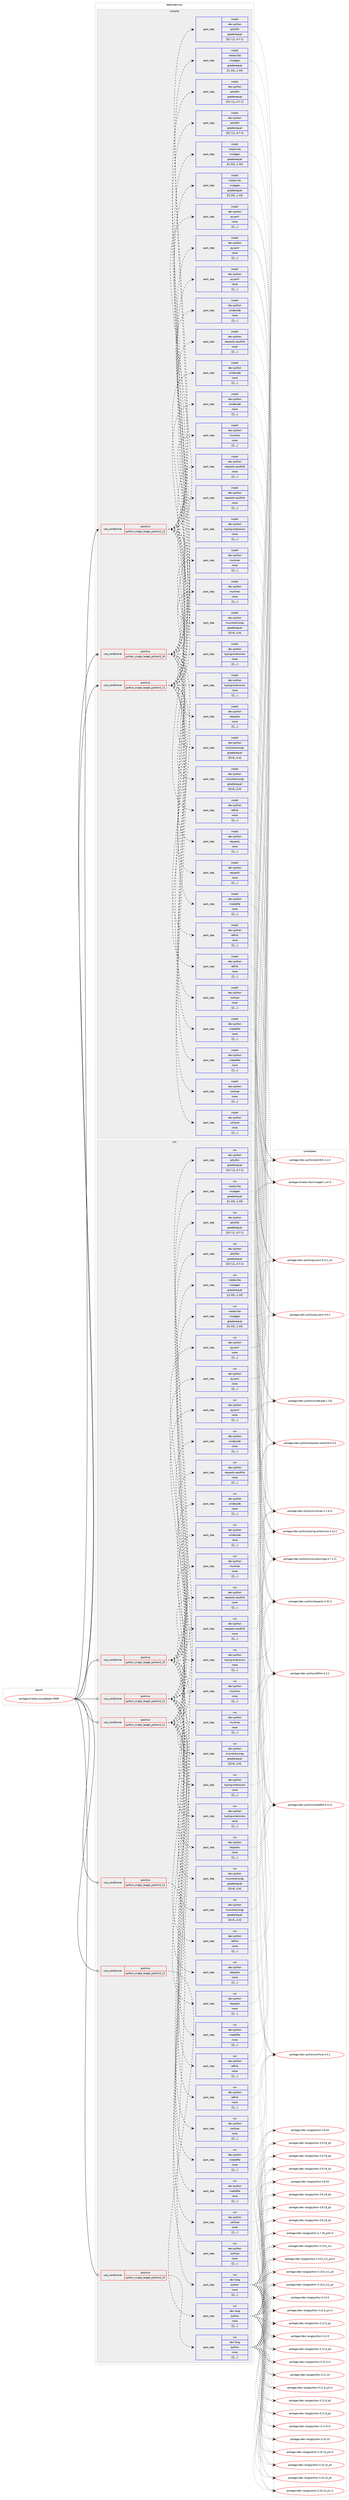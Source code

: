 digraph prolog {

# *************
# Graph options
# *************

newrank=true;
concentrate=true;
compound=true;
graph [rankdir=LR,fontname=Helvetica,fontsize=10,ranksep=1.5];#, ranksep=2.5, nodesep=0.2];
edge  [arrowhead=vee];
node  [fontname=Helvetica,fontsize=10];

# **********
# The ebuild
# **********

subgraph cluster_leftcol {
color=gray;
label=<<i>ebuild</i>>;
id [label="portage://media-sound/beets-9999", color=red, width=4, href="../media-sound/beets-9999.svg"];
}

# ****************
# The dependencies
# ****************

subgraph cluster_midcol {
color=gray;
label=<<i>dependencies</i>>;
subgraph cluster_compile {
fillcolor="#eeeeee";
style=filled;
label=<<i>compile</i>>;
subgraph cond83114 {
dependency329970 [label=<<TABLE BORDER="0" CELLBORDER="1" CELLSPACING="0" CELLPADDING="4"><TR><TD ROWSPAN="3" CELLPADDING="10">use_conditional</TD></TR><TR><TD>positive</TD></TR><TR><TD>python_single_target_python3_10</TD></TR></TABLE>>, shape=none, color=red];
subgraph pack244257 {
dependency329971 [label=<<TABLE BORDER="0" CELLBORDER="1" CELLSPACING="0" CELLPADDING="4" WIDTH="220"><TR><TD ROWSPAN="6" CELLPADDING="30">pack_dep</TD></TR><TR><TD WIDTH="110">install</TD></TR><TR><TD>dev-python</TD></TR><TR><TD>jellyfish</TD></TR><TR><TD>greaterequal</TD></TR><TR><TD>[[0,7,1],,,0.7.1]</TD></TR></TABLE>>, shape=none, color=blue];
}
dependency329970:e -> dependency329971:w [weight=20,style="dashed",arrowhead="vee"];
subgraph pack244258 {
dependency329972 [label=<<TABLE BORDER="0" CELLBORDER="1" CELLSPACING="0" CELLPADDING="4" WIDTH="220"><TR><TD ROWSPAN="6" CELLPADDING="30">pack_dep</TD></TR><TR><TD WIDTH="110">install</TD></TR><TR><TD>dev-python</TD></TR><TR><TD>munkres</TD></TR><TR><TD>none</TD></TR><TR><TD>[[],,,,]</TD></TR></TABLE>>, shape=none, color=blue];
}
dependency329970:e -> dependency329972:w [weight=20,style="dashed",arrowhead="vee"];
subgraph pack244259 {
dependency329973 [label=<<TABLE BORDER="0" CELLBORDER="1" CELLSPACING="0" CELLPADDING="4" WIDTH="220"><TR><TD ROWSPAN="6" CELLPADDING="30">pack_dep</TD></TR><TR><TD WIDTH="110">install</TD></TR><TR><TD>media-libs</TD></TR><TR><TD>mutagen</TD></TR><TR><TD>greaterequal</TD></TR><TR><TD>[[1,33],,,1.33]</TD></TR></TABLE>>, shape=none, color=blue];
}
dependency329970:e -> dependency329973:w [weight=20,style="dashed",arrowhead="vee"];
subgraph pack244260 {
dependency329974 [label=<<TABLE BORDER="0" CELLBORDER="1" CELLSPACING="0" CELLPADDING="4" WIDTH="220"><TR><TD ROWSPAN="6" CELLPADDING="30">pack_dep</TD></TR><TR><TD WIDTH="110">install</TD></TR><TR><TD>dev-python</TD></TR><TR><TD>musicbrainzngs</TD></TR><TR><TD>greaterequal</TD></TR><TR><TD>[[0,4],,,0.4]</TD></TR></TABLE>>, shape=none, color=blue];
}
dependency329970:e -> dependency329974:w [weight=20,style="dashed",arrowhead="vee"];
subgraph pack244261 {
dependency329975 [label=<<TABLE BORDER="0" CELLBORDER="1" CELLSPACING="0" CELLPADDING="4" WIDTH="220"><TR><TD ROWSPAN="6" CELLPADDING="30">pack_dep</TD></TR><TR><TD WIDTH="110">install</TD></TR><TR><TD>dev-python</TD></TR><TR><TD>confuse</TD></TR><TR><TD>none</TD></TR><TR><TD>[[],,,,]</TD></TR></TABLE>>, shape=none, color=blue];
}
dependency329970:e -> dependency329975:w [weight=20,style="dashed",arrowhead="vee"];
subgraph pack244262 {
dependency329976 [label=<<TABLE BORDER="0" CELLBORDER="1" CELLSPACING="0" CELLPADDING="4" WIDTH="220"><TR><TD ROWSPAN="6" CELLPADDING="30">pack_dep</TD></TR><TR><TD WIDTH="110">install</TD></TR><TR><TD>dev-python</TD></TR><TR><TD>mediafile</TD></TR><TR><TD>none</TD></TR><TR><TD>[[],,,,]</TD></TR></TABLE>>, shape=none, color=blue];
}
dependency329970:e -> dependency329976:w [weight=20,style="dashed",arrowhead="vee"];
subgraph pack244263 {
dependency329977 [label=<<TABLE BORDER="0" CELLBORDER="1" CELLSPACING="0" CELLPADDING="4" WIDTH="220"><TR><TD ROWSPAN="6" CELLPADDING="30">pack_dep</TD></TR><TR><TD WIDTH="110">install</TD></TR><TR><TD>dev-python</TD></TR><TR><TD>pyyaml</TD></TR><TR><TD>none</TD></TR><TR><TD>[[],,,,]</TD></TR></TABLE>>, shape=none, color=blue];
}
dependency329970:e -> dependency329977:w [weight=20,style="dashed",arrowhead="vee"];
subgraph pack244264 {
dependency329978 [label=<<TABLE BORDER="0" CELLBORDER="1" CELLSPACING="0" CELLPADDING="4" WIDTH="220"><TR><TD ROWSPAN="6" CELLPADDING="30">pack_dep</TD></TR><TR><TD WIDTH="110">install</TD></TR><TR><TD>dev-python</TD></TR><TR><TD>reflink</TD></TR><TR><TD>none</TD></TR><TR><TD>[[],,,,]</TD></TR></TABLE>>, shape=none, color=blue];
}
dependency329970:e -> dependency329978:w [weight=20,style="dashed",arrowhead="vee"];
subgraph pack244265 {
dependency329979 [label=<<TABLE BORDER="0" CELLBORDER="1" CELLSPACING="0" CELLPADDING="4" WIDTH="220"><TR><TD ROWSPAN="6" CELLPADDING="30">pack_dep</TD></TR><TR><TD WIDTH="110">install</TD></TR><TR><TD>dev-python</TD></TR><TR><TD>requests-oauthlib</TD></TR><TR><TD>none</TD></TR><TR><TD>[[],,,,]</TD></TR></TABLE>>, shape=none, color=blue];
}
dependency329970:e -> dependency329979:w [weight=20,style="dashed",arrowhead="vee"];
subgraph pack244266 {
dependency329980 [label=<<TABLE BORDER="0" CELLBORDER="1" CELLSPACING="0" CELLPADDING="4" WIDTH="220"><TR><TD ROWSPAN="6" CELLPADDING="30">pack_dep</TD></TR><TR><TD WIDTH="110">install</TD></TR><TR><TD>dev-python</TD></TR><TR><TD>requests</TD></TR><TR><TD>none</TD></TR><TR><TD>[[],,,,]</TD></TR></TABLE>>, shape=none, color=blue];
}
dependency329970:e -> dependency329980:w [weight=20,style="dashed",arrowhead="vee"];
subgraph pack244267 {
dependency329981 [label=<<TABLE BORDER="0" CELLBORDER="1" CELLSPACING="0" CELLPADDING="4" WIDTH="220"><TR><TD ROWSPAN="6" CELLPADDING="30">pack_dep</TD></TR><TR><TD WIDTH="110">install</TD></TR><TR><TD>dev-python</TD></TR><TR><TD>typing-extensions</TD></TR><TR><TD>none</TD></TR><TR><TD>[[],,,,]</TD></TR></TABLE>>, shape=none, color=blue];
}
dependency329970:e -> dependency329981:w [weight=20,style="dashed",arrowhead="vee"];
subgraph pack244268 {
dependency329982 [label=<<TABLE BORDER="0" CELLBORDER="1" CELLSPACING="0" CELLPADDING="4" WIDTH="220"><TR><TD ROWSPAN="6" CELLPADDING="30">pack_dep</TD></TR><TR><TD WIDTH="110">install</TD></TR><TR><TD>dev-python</TD></TR><TR><TD>unidecode</TD></TR><TR><TD>none</TD></TR><TR><TD>[[],,,,]</TD></TR></TABLE>>, shape=none, color=blue];
}
dependency329970:e -> dependency329982:w [weight=20,style="dashed",arrowhead="vee"];
}
id:e -> dependency329970:w [weight=20,style="solid",arrowhead="vee"];
subgraph cond83115 {
dependency329983 [label=<<TABLE BORDER="0" CELLBORDER="1" CELLSPACING="0" CELLPADDING="4"><TR><TD ROWSPAN="3" CELLPADDING="10">use_conditional</TD></TR><TR><TD>positive</TD></TR><TR><TD>python_single_target_python3_11</TD></TR></TABLE>>, shape=none, color=red];
subgraph pack244269 {
dependency329984 [label=<<TABLE BORDER="0" CELLBORDER="1" CELLSPACING="0" CELLPADDING="4" WIDTH="220"><TR><TD ROWSPAN="6" CELLPADDING="30">pack_dep</TD></TR><TR><TD WIDTH="110">install</TD></TR><TR><TD>dev-python</TD></TR><TR><TD>jellyfish</TD></TR><TR><TD>greaterequal</TD></TR><TR><TD>[[0,7,1],,,0.7.1]</TD></TR></TABLE>>, shape=none, color=blue];
}
dependency329983:e -> dependency329984:w [weight=20,style="dashed",arrowhead="vee"];
subgraph pack244270 {
dependency329985 [label=<<TABLE BORDER="0" CELLBORDER="1" CELLSPACING="0" CELLPADDING="4" WIDTH="220"><TR><TD ROWSPAN="6" CELLPADDING="30">pack_dep</TD></TR><TR><TD WIDTH="110">install</TD></TR><TR><TD>dev-python</TD></TR><TR><TD>munkres</TD></TR><TR><TD>none</TD></TR><TR><TD>[[],,,,]</TD></TR></TABLE>>, shape=none, color=blue];
}
dependency329983:e -> dependency329985:w [weight=20,style="dashed",arrowhead="vee"];
subgraph pack244271 {
dependency329986 [label=<<TABLE BORDER="0" CELLBORDER="1" CELLSPACING="0" CELLPADDING="4" WIDTH="220"><TR><TD ROWSPAN="6" CELLPADDING="30">pack_dep</TD></TR><TR><TD WIDTH="110">install</TD></TR><TR><TD>media-libs</TD></TR><TR><TD>mutagen</TD></TR><TR><TD>greaterequal</TD></TR><TR><TD>[[1,33],,,1.33]</TD></TR></TABLE>>, shape=none, color=blue];
}
dependency329983:e -> dependency329986:w [weight=20,style="dashed",arrowhead="vee"];
subgraph pack244272 {
dependency329987 [label=<<TABLE BORDER="0" CELLBORDER="1" CELLSPACING="0" CELLPADDING="4" WIDTH="220"><TR><TD ROWSPAN="6" CELLPADDING="30">pack_dep</TD></TR><TR><TD WIDTH="110">install</TD></TR><TR><TD>dev-python</TD></TR><TR><TD>musicbrainzngs</TD></TR><TR><TD>greaterequal</TD></TR><TR><TD>[[0,4],,,0.4]</TD></TR></TABLE>>, shape=none, color=blue];
}
dependency329983:e -> dependency329987:w [weight=20,style="dashed",arrowhead="vee"];
subgraph pack244273 {
dependency329988 [label=<<TABLE BORDER="0" CELLBORDER="1" CELLSPACING="0" CELLPADDING="4" WIDTH="220"><TR><TD ROWSPAN="6" CELLPADDING="30">pack_dep</TD></TR><TR><TD WIDTH="110">install</TD></TR><TR><TD>dev-python</TD></TR><TR><TD>confuse</TD></TR><TR><TD>none</TD></TR><TR><TD>[[],,,,]</TD></TR></TABLE>>, shape=none, color=blue];
}
dependency329983:e -> dependency329988:w [weight=20,style="dashed",arrowhead="vee"];
subgraph pack244274 {
dependency329989 [label=<<TABLE BORDER="0" CELLBORDER="1" CELLSPACING="0" CELLPADDING="4" WIDTH="220"><TR><TD ROWSPAN="6" CELLPADDING="30">pack_dep</TD></TR><TR><TD WIDTH="110">install</TD></TR><TR><TD>dev-python</TD></TR><TR><TD>mediafile</TD></TR><TR><TD>none</TD></TR><TR><TD>[[],,,,]</TD></TR></TABLE>>, shape=none, color=blue];
}
dependency329983:e -> dependency329989:w [weight=20,style="dashed",arrowhead="vee"];
subgraph pack244275 {
dependency329990 [label=<<TABLE BORDER="0" CELLBORDER="1" CELLSPACING="0" CELLPADDING="4" WIDTH="220"><TR><TD ROWSPAN="6" CELLPADDING="30">pack_dep</TD></TR><TR><TD WIDTH="110">install</TD></TR><TR><TD>dev-python</TD></TR><TR><TD>pyyaml</TD></TR><TR><TD>none</TD></TR><TR><TD>[[],,,,]</TD></TR></TABLE>>, shape=none, color=blue];
}
dependency329983:e -> dependency329990:w [weight=20,style="dashed",arrowhead="vee"];
subgraph pack244276 {
dependency329991 [label=<<TABLE BORDER="0" CELLBORDER="1" CELLSPACING="0" CELLPADDING="4" WIDTH="220"><TR><TD ROWSPAN="6" CELLPADDING="30">pack_dep</TD></TR><TR><TD WIDTH="110">install</TD></TR><TR><TD>dev-python</TD></TR><TR><TD>reflink</TD></TR><TR><TD>none</TD></TR><TR><TD>[[],,,,]</TD></TR></TABLE>>, shape=none, color=blue];
}
dependency329983:e -> dependency329991:w [weight=20,style="dashed",arrowhead="vee"];
subgraph pack244277 {
dependency329992 [label=<<TABLE BORDER="0" CELLBORDER="1" CELLSPACING="0" CELLPADDING="4" WIDTH="220"><TR><TD ROWSPAN="6" CELLPADDING="30">pack_dep</TD></TR><TR><TD WIDTH="110">install</TD></TR><TR><TD>dev-python</TD></TR><TR><TD>requests-oauthlib</TD></TR><TR><TD>none</TD></TR><TR><TD>[[],,,,]</TD></TR></TABLE>>, shape=none, color=blue];
}
dependency329983:e -> dependency329992:w [weight=20,style="dashed",arrowhead="vee"];
subgraph pack244278 {
dependency329993 [label=<<TABLE BORDER="0" CELLBORDER="1" CELLSPACING="0" CELLPADDING="4" WIDTH="220"><TR><TD ROWSPAN="6" CELLPADDING="30">pack_dep</TD></TR><TR><TD WIDTH="110">install</TD></TR><TR><TD>dev-python</TD></TR><TR><TD>requests</TD></TR><TR><TD>none</TD></TR><TR><TD>[[],,,,]</TD></TR></TABLE>>, shape=none, color=blue];
}
dependency329983:e -> dependency329993:w [weight=20,style="dashed",arrowhead="vee"];
subgraph pack244279 {
dependency329994 [label=<<TABLE BORDER="0" CELLBORDER="1" CELLSPACING="0" CELLPADDING="4" WIDTH="220"><TR><TD ROWSPAN="6" CELLPADDING="30">pack_dep</TD></TR><TR><TD WIDTH="110">install</TD></TR><TR><TD>dev-python</TD></TR><TR><TD>typing-extensions</TD></TR><TR><TD>none</TD></TR><TR><TD>[[],,,,]</TD></TR></TABLE>>, shape=none, color=blue];
}
dependency329983:e -> dependency329994:w [weight=20,style="dashed",arrowhead="vee"];
subgraph pack244280 {
dependency329995 [label=<<TABLE BORDER="0" CELLBORDER="1" CELLSPACING="0" CELLPADDING="4" WIDTH="220"><TR><TD ROWSPAN="6" CELLPADDING="30">pack_dep</TD></TR><TR><TD WIDTH="110">install</TD></TR><TR><TD>dev-python</TD></TR><TR><TD>unidecode</TD></TR><TR><TD>none</TD></TR><TR><TD>[[],,,,]</TD></TR></TABLE>>, shape=none, color=blue];
}
dependency329983:e -> dependency329995:w [weight=20,style="dashed",arrowhead="vee"];
}
id:e -> dependency329983:w [weight=20,style="solid",arrowhead="vee"];
subgraph cond83116 {
dependency329996 [label=<<TABLE BORDER="0" CELLBORDER="1" CELLSPACING="0" CELLPADDING="4"><TR><TD ROWSPAN="3" CELLPADDING="10">use_conditional</TD></TR><TR><TD>positive</TD></TR><TR><TD>python_single_target_python3_12</TD></TR></TABLE>>, shape=none, color=red];
subgraph pack244281 {
dependency329997 [label=<<TABLE BORDER="0" CELLBORDER="1" CELLSPACING="0" CELLPADDING="4" WIDTH="220"><TR><TD ROWSPAN="6" CELLPADDING="30">pack_dep</TD></TR><TR><TD WIDTH="110">install</TD></TR><TR><TD>dev-python</TD></TR><TR><TD>jellyfish</TD></TR><TR><TD>greaterequal</TD></TR><TR><TD>[[0,7,1],,,0.7.1]</TD></TR></TABLE>>, shape=none, color=blue];
}
dependency329996:e -> dependency329997:w [weight=20,style="dashed",arrowhead="vee"];
subgraph pack244282 {
dependency329998 [label=<<TABLE BORDER="0" CELLBORDER="1" CELLSPACING="0" CELLPADDING="4" WIDTH="220"><TR><TD ROWSPAN="6" CELLPADDING="30">pack_dep</TD></TR><TR><TD WIDTH="110">install</TD></TR><TR><TD>dev-python</TD></TR><TR><TD>munkres</TD></TR><TR><TD>none</TD></TR><TR><TD>[[],,,,]</TD></TR></TABLE>>, shape=none, color=blue];
}
dependency329996:e -> dependency329998:w [weight=20,style="dashed",arrowhead="vee"];
subgraph pack244283 {
dependency329999 [label=<<TABLE BORDER="0" CELLBORDER="1" CELLSPACING="0" CELLPADDING="4" WIDTH="220"><TR><TD ROWSPAN="6" CELLPADDING="30">pack_dep</TD></TR><TR><TD WIDTH="110">install</TD></TR><TR><TD>media-libs</TD></TR><TR><TD>mutagen</TD></TR><TR><TD>greaterequal</TD></TR><TR><TD>[[1,33],,,1.33]</TD></TR></TABLE>>, shape=none, color=blue];
}
dependency329996:e -> dependency329999:w [weight=20,style="dashed",arrowhead="vee"];
subgraph pack244284 {
dependency330000 [label=<<TABLE BORDER="0" CELLBORDER="1" CELLSPACING="0" CELLPADDING="4" WIDTH="220"><TR><TD ROWSPAN="6" CELLPADDING="30">pack_dep</TD></TR><TR><TD WIDTH="110">install</TD></TR><TR><TD>dev-python</TD></TR><TR><TD>musicbrainzngs</TD></TR><TR><TD>greaterequal</TD></TR><TR><TD>[[0,4],,,0.4]</TD></TR></TABLE>>, shape=none, color=blue];
}
dependency329996:e -> dependency330000:w [weight=20,style="dashed",arrowhead="vee"];
subgraph pack244285 {
dependency330001 [label=<<TABLE BORDER="0" CELLBORDER="1" CELLSPACING="0" CELLPADDING="4" WIDTH="220"><TR><TD ROWSPAN="6" CELLPADDING="30">pack_dep</TD></TR><TR><TD WIDTH="110">install</TD></TR><TR><TD>dev-python</TD></TR><TR><TD>confuse</TD></TR><TR><TD>none</TD></TR><TR><TD>[[],,,,]</TD></TR></TABLE>>, shape=none, color=blue];
}
dependency329996:e -> dependency330001:w [weight=20,style="dashed",arrowhead="vee"];
subgraph pack244286 {
dependency330002 [label=<<TABLE BORDER="0" CELLBORDER="1" CELLSPACING="0" CELLPADDING="4" WIDTH="220"><TR><TD ROWSPAN="6" CELLPADDING="30">pack_dep</TD></TR><TR><TD WIDTH="110">install</TD></TR><TR><TD>dev-python</TD></TR><TR><TD>mediafile</TD></TR><TR><TD>none</TD></TR><TR><TD>[[],,,,]</TD></TR></TABLE>>, shape=none, color=blue];
}
dependency329996:e -> dependency330002:w [weight=20,style="dashed",arrowhead="vee"];
subgraph pack244287 {
dependency330003 [label=<<TABLE BORDER="0" CELLBORDER="1" CELLSPACING="0" CELLPADDING="4" WIDTH="220"><TR><TD ROWSPAN="6" CELLPADDING="30">pack_dep</TD></TR><TR><TD WIDTH="110">install</TD></TR><TR><TD>dev-python</TD></TR><TR><TD>pyyaml</TD></TR><TR><TD>none</TD></TR><TR><TD>[[],,,,]</TD></TR></TABLE>>, shape=none, color=blue];
}
dependency329996:e -> dependency330003:w [weight=20,style="dashed",arrowhead="vee"];
subgraph pack244288 {
dependency330004 [label=<<TABLE BORDER="0" CELLBORDER="1" CELLSPACING="0" CELLPADDING="4" WIDTH="220"><TR><TD ROWSPAN="6" CELLPADDING="30">pack_dep</TD></TR><TR><TD WIDTH="110">install</TD></TR><TR><TD>dev-python</TD></TR><TR><TD>reflink</TD></TR><TR><TD>none</TD></TR><TR><TD>[[],,,,]</TD></TR></TABLE>>, shape=none, color=blue];
}
dependency329996:e -> dependency330004:w [weight=20,style="dashed",arrowhead="vee"];
subgraph pack244289 {
dependency330005 [label=<<TABLE BORDER="0" CELLBORDER="1" CELLSPACING="0" CELLPADDING="4" WIDTH="220"><TR><TD ROWSPAN="6" CELLPADDING="30">pack_dep</TD></TR><TR><TD WIDTH="110">install</TD></TR><TR><TD>dev-python</TD></TR><TR><TD>requests-oauthlib</TD></TR><TR><TD>none</TD></TR><TR><TD>[[],,,,]</TD></TR></TABLE>>, shape=none, color=blue];
}
dependency329996:e -> dependency330005:w [weight=20,style="dashed",arrowhead="vee"];
subgraph pack244290 {
dependency330006 [label=<<TABLE BORDER="0" CELLBORDER="1" CELLSPACING="0" CELLPADDING="4" WIDTH="220"><TR><TD ROWSPAN="6" CELLPADDING="30">pack_dep</TD></TR><TR><TD WIDTH="110">install</TD></TR><TR><TD>dev-python</TD></TR><TR><TD>requests</TD></TR><TR><TD>none</TD></TR><TR><TD>[[],,,,]</TD></TR></TABLE>>, shape=none, color=blue];
}
dependency329996:e -> dependency330006:w [weight=20,style="dashed",arrowhead="vee"];
subgraph pack244291 {
dependency330007 [label=<<TABLE BORDER="0" CELLBORDER="1" CELLSPACING="0" CELLPADDING="4" WIDTH="220"><TR><TD ROWSPAN="6" CELLPADDING="30">pack_dep</TD></TR><TR><TD WIDTH="110">install</TD></TR><TR><TD>dev-python</TD></TR><TR><TD>typing-extensions</TD></TR><TR><TD>none</TD></TR><TR><TD>[[],,,,]</TD></TR></TABLE>>, shape=none, color=blue];
}
dependency329996:e -> dependency330007:w [weight=20,style="dashed",arrowhead="vee"];
subgraph pack244292 {
dependency330008 [label=<<TABLE BORDER="0" CELLBORDER="1" CELLSPACING="0" CELLPADDING="4" WIDTH="220"><TR><TD ROWSPAN="6" CELLPADDING="30">pack_dep</TD></TR><TR><TD WIDTH="110">install</TD></TR><TR><TD>dev-python</TD></TR><TR><TD>unidecode</TD></TR><TR><TD>none</TD></TR><TR><TD>[[],,,,]</TD></TR></TABLE>>, shape=none, color=blue];
}
dependency329996:e -> dependency330008:w [weight=20,style="dashed",arrowhead="vee"];
}
id:e -> dependency329996:w [weight=20,style="solid",arrowhead="vee"];
}
subgraph cluster_compileandrun {
fillcolor="#eeeeee";
style=filled;
label=<<i>compile and run</i>>;
}
subgraph cluster_run {
fillcolor="#eeeeee";
style=filled;
label=<<i>run</i>>;
subgraph cond83117 {
dependency330009 [label=<<TABLE BORDER="0" CELLBORDER="1" CELLSPACING="0" CELLPADDING="4"><TR><TD ROWSPAN="3" CELLPADDING="10">use_conditional</TD></TR><TR><TD>positive</TD></TR><TR><TD>python_single_target_python3_10</TD></TR></TABLE>>, shape=none, color=red];
subgraph pack244293 {
dependency330010 [label=<<TABLE BORDER="0" CELLBORDER="1" CELLSPACING="0" CELLPADDING="4" WIDTH="220"><TR><TD ROWSPAN="6" CELLPADDING="30">pack_dep</TD></TR><TR><TD WIDTH="110">run</TD></TR><TR><TD>dev-lang</TD></TR><TR><TD>python</TD></TR><TR><TD>none</TD></TR><TR><TD>[[],,,,]</TD></TR></TABLE>>, shape=none, color=blue];
}
dependency330009:e -> dependency330010:w [weight=20,style="dashed",arrowhead="vee"];
}
id:e -> dependency330009:w [weight=20,style="solid",arrowhead="odot"];
subgraph cond83118 {
dependency330011 [label=<<TABLE BORDER="0" CELLBORDER="1" CELLSPACING="0" CELLPADDING="4"><TR><TD ROWSPAN="3" CELLPADDING="10">use_conditional</TD></TR><TR><TD>positive</TD></TR><TR><TD>python_single_target_python3_10</TD></TR></TABLE>>, shape=none, color=red];
subgraph pack244294 {
dependency330012 [label=<<TABLE BORDER="0" CELLBORDER="1" CELLSPACING="0" CELLPADDING="4" WIDTH="220"><TR><TD ROWSPAN="6" CELLPADDING="30">pack_dep</TD></TR><TR><TD WIDTH="110">run</TD></TR><TR><TD>dev-python</TD></TR><TR><TD>jellyfish</TD></TR><TR><TD>greaterequal</TD></TR><TR><TD>[[0,7,1],,,0.7.1]</TD></TR></TABLE>>, shape=none, color=blue];
}
dependency330011:e -> dependency330012:w [weight=20,style="dashed",arrowhead="vee"];
subgraph pack244295 {
dependency330013 [label=<<TABLE BORDER="0" CELLBORDER="1" CELLSPACING="0" CELLPADDING="4" WIDTH="220"><TR><TD ROWSPAN="6" CELLPADDING="30">pack_dep</TD></TR><TR><TD WIDTH="110">run</TD></TR><TR><TD>dev-python</TD></TR><TR><TD>munkres</TD></TR><TR><TD>none</TD></TR><TR><TD>[[],,,,]</TD></TR></TABLE>>, shape=none, color=blue];
}
dependency330011:e -> dependency330013:w [weight=20,style="dashed",arrowhead="vee"];
subgraph pack244296 {
dependency330014 [label=<<TABLE BORDER="0" CELLBORDER="1" CELLSPACING="0" CELLPADDING="4" WIDTH="220"><TR><TD ROWSPAN="6" CELLPADDING="30">pack_dep</TD></TR><TR><TD WIDTH="110">run</TD></TR><TR><TD>media-libs</TD></TR><TR><TD>mutagen</TD></TR><TR><TD>greaterequal</TD></TR><TR><TD>[[1,33],,,1.33]</TD></TR></TABLE>>, shape=none, color=blue];
}
dependency330011:e -> dependency330014:w [weight=20,style="dashed",arrowhead="vee"];
subgraph pack244297 {
dependency330015 [label=<<TABLE BORDER="0" CELLBORDER="1" CELLSPACING="0" CELLPADDING="4" WIDTH="220"><TR><TD ROWSPAN="6" CELLPADDING="30">pack_dep</TD></TR><TR><TD WIDTH="110">run</TD></TR><TR><TD>dev-python</TD></TR><TR><TD>musicbrainzngs</TD></TR><TR><TD>greaterequal</TD></TR><TR><TD>[[0,4],,,0.4]</TD></TR></TABLE>>, shape=none, color=blue];
}
dependency330011:e -> dependency330015:w [weight=20,style="dashed",arrowhead="vee"];
subgraph pack244298 {
dependency330016 [label=<<TABLE BORDER="0" CELLBORDER="1" CELLSPACING="0" CELLPADDING="4" WIDTH="220"><TR><TD ROWSPAN="6" CELLPADDING="30">pack_dep</TD></TR><TR><TD WIDTH="110">run</TD></TR><TR><TD>dev-python</TD></TR><TR><TD>confuse</TD></TR><TR><TD>none</TD></TR><TR><TD>[[],,,,]</TD></TR></TABLE>>, shape=none, color=blue];
}
dependency330011:e -> dependency330016:w [weight=20,style="dashed",arrowhead="vee"];
subgraph pack244299 {
dependency330017 [label=<<TABLE BORDER="0" CELLBORDER="1" CELLSPACING="0" CELLPADDING="4" WIDTH="220"><TR><TD ROWSPAN="6" CELLPADDING="30">pack_dep</TD></TR><TR><TD WIDTH="110">run</TD></TR><TR><TD>dev-python</TD></TR><TR><TD>mediafile</TD></TR><TR><TD>none</TD></TR><TR><TD>[[],,,,]</TD></TR></TABLE>>, shape=none, color=blue];
}
dependency330011:e -> dependency330017:w [weight=20,style="dashed",arrowhead="vee"];
subgraph pack244300 {
dependency330018 [label=<<TABLE BORDER="0" CELLBORDER="1" CELLSPACING="0" CELLPADDING="4" WIDTH="220"><TR><TD ROWSPAN="6" CELLPADDING="30">pack_dep</TD></TR><TR><TD WIDTH="110">run</TD></TR><TR><TD>dev-python</TD></TR><TR><TD>pyyaml</TD></TR><TR><TD>none</TD></TR><TR><TD>[[],,,,]</TD></TR></TABLE>>, shape=none, color=blue];
}
dependency330011:e -> dependency330018:w [weight=20,style="dashed",arrowhead="vee"];
subgraph pack244301 {
dependency330019 [label=<<TABLE BORDER="0" CELLBORDER="1" CELLSPACING="0" CELLPADDING="4" WIDTH="220"><TR><TD ROWSPAN="6" CELLPADDING="30">pack_dep</TD></TR><TR><TD WIDTH="110">run</TD></TR><TR><TD>dev-python</TD></TR><TR><TD>reflink</TD></TR><TR><TD>none</TD></TR><TR><TD>[[],,,,]</TD></TR></TABLE>>, shape=none, color=blue];
}
dependency330011:e -> dependency330019:w [weight=20,style="dashed",arrowhead="vee"];
subgraph pack244302 {
dependency330020 [label=<<TABLE BORDER="0" CELLBORDER="1" CELLSPACING="0" CELLPADDING="4" WIDTH="220"><TR><TD ROWSPAN="6" CELLPADDING="30">pack_dep</TD></TR><TR><TD WIDTH="110">run</TD></TR><TR><TD>dev-python</TD></TR><TR><TD>requests-oauthlib</TD></TR><TR><TD>none</TD></TR><TR><TD>[[],,,,]</TD></TR></TABLE>>, shape=none, color=blue];
}
dependency330011:e -> dependency330020:w [weight=20,style="dashed",arrowhead="vee"];
subgraph pack244303 {
dependency330021 [label=<<TABLE BORDER="0" CELLBORDER="1" CELLSPACING="0" CELLPADDING="4" WIDTH="220"><TR><TD ROWSPAN="6" CELLPADDING="30">pack_dep</TD></TR><TR><TD WIDTH="110">run</TD></TR><TR><TD>dev-python</TD></TR><TR><TD>requests</TD></TR><TR><TD>none</TD></TR><TR><TD>[[],,,,]</TD></TR></TABLE>>, shape=none, color=blue];
}
dependency330011:e -> dependency330021:w [weight=20,style="dashed",arrowhead="vee"];
subgraph pack244304 {
dependency330022 [label=<<TABLE BORDER="0" CELLBORDER="1" CELLSPACING="0" CELLPADDING="4" WIDTH="220"><TR><TD ROWSPAN="6" CELLPADDING="30">pack_dep</TD></TR><TR><TD WIDTH="110">run</TD></TR><TR><TD>dev-python</TD></TR><TR><TD>typing-extensions</TD></TR><TR><TD>none</TD></TR><TR><TD>[[],,,,]</TD></TR></TABLE>>, shape=none, color=blue];
}
dependency330011:e -> dependency330022:w [weight=20,style="dashed",arrowhead="vee"];
subgraph pack244305 {
dependency330023 [label=<<TABLE BORDER="0" CELLBORDER="1" CELLSPACING="0" CELLPADDING="4" WIDTH="220"><TR><TD ROWSPAN="6" CELLPADDING="30">pack_dep</TD></TR><TR><TD WIDTH="110">run</TD></TR><TR><TD>dev-python</TD></TR><TR><TD>unidecode</TD></TR><TR><TD>none</TD></TR><TR><TD>[[],,,,]</TD></TR></TABLE>>, shape=none, color=blue];
}
dependency330011:e -> dependency330023:w [weight=20,style="dashed",arrowhead="vee"];
}
id:e -> dependency330011:w [weight=20,style="solid",arrowhead="odot"];
subgraph cond83119 {
dependency330024 [label=<<TABLE BORDER="0" CELLBORDER="1" CELLSPACING="0" CELLPADDING="4"><TR><TD ROWSPAN="3" CELLPADDING="10">use_conditional</TD></TR><TR><TD>positive</TD></TR><TR><TD>python_single_target_python3_11</TD></TR></TABLE>>, shape=none, color=red];
subgraph pack244306 {
dependency330025 [label=<<TABLE BORDER="0" CELLBORDER="1" CELLSPACING="0" CELLPADDING="4" WIDTH="220"><TR><TD ROWSPAN="6" CELLPADDING="30">pack_dep</TD></TR><TR><TD WIDTH="110">run</TD></TR><TR><TD>dev-lang</TD></TR><TR><TD>python</TD></TR><TR><TD>none</TD></TR><TR><TD>[[],,,,]</TD></TR></TABLE>>, shape=none, color=blue];
}
dependency330024:e -> dependency330025:w [weight=20,style="dashed",arrowhead="vee"];
}
id:e -> dependency330024:w [weight=20,style="solid",arrowhead="odot"];
subgraph cond83120 {
dependency330026 [label=<<TABLE BORDER="0" CELLBORDER="1" CELLSPACING="0" CELLPADDING="4"><TR><TD ROWSPAN="3" CELLPADDING="10">use_conditional</TD></TR><TR><TD>positive</TD></TR><TR><TD>python_single_target_python3_11</TD></TR></TABLE>>, shape=none, color=red];
subgraph pack244307 {
dependency330027 [label=<<TABLE BORDER="0" CELLBORDER="1" CELLSPACING="0" CELLPADDING="4" WIDTH="220"><TR><TD ROWSPAN="6" CELLPADDING="30">pack_dep</TD></TR><TR><TD WIDTH="110">run</TD></TR><TR><TD>dev-python</TD></TR><TR><TD>jellyfish</TD></TR><TR><TD>greaterequal</TD></TR><TR><TD>[[0,7,1],,,0.7.1]</TD></TR></TABLE>>, shape=none, color=blue];
}
dependency330026:e -> dependency330027:w [weight=20,style="dashed",arrowhead="vee"];
subgraph pack244308 {
dependency330028 [label=<<TABLE BORDER="0" CELLBORDER="1" CELLSPACING="0" CELLPADDING="4" WIDTH="220"><TR><TD ROWSPAN="6" CELLPADDING="30">pack_dep</TD></TR><TR><TD WIDTH="110">run</TD></TR><TR><TD>dev-python</TD></TR><TR><TD>munkres</TD></TR><TR><TD>none</TD></TR><TR><TD>[[],,,,]</TD></TR></TABLE>>, shape=none, color=blue];
}
dependency330026:e -> dependency330028:w [weight=20,style="dashed",arrowhead="vee"];
subgraph pack244309 {
dependency330029 [label=<<TABLE BORDER="0" CELLBORDER="1" CELLSPACING="0" CELLPADDING="4" WIDTH="220"><TR><TD ROWSPAN="6" CELLPADDING="30">pack_dep</TD></TR><TR><TD WIDTH="110">run</TD></TR><TR><TD>media-libs</TD></TR><TR><TD>mutagen</TD></TR><TR><TD>greaterequal</TD></TR><TR><TD>[[1,33],,,1.33]</TD></TR></TABLE>>, shape=none, color=blue];
}
dependency330026:e -> dependency330029:w [weight=20,style="dashed",arrowhead="vee"];
subgraph pack244310 {
dependency330030 [label=<<TABLE BORDER="0" CELLBORDER="1" CELLSPACING="0" CELLPADDING="4" WIDTH="220"><TR><TD ROWSPAN="6" CELLPADDING="30">pack_dep</TD></TR><TR><TD WIDTH="110">run</TD></TR><TR><TD>dev-python</TD></TR><TR><TD>musicbrainzngs</TD></TR><TR><TD>greaterequal</TD></TR><TR><TD>[[0,4],,,0.4]</TD></TR></TABLE>>, shape=none, color=blue];
}
dependency330026:e -> dependency330030:w [weight=20,style="dashed",arrowhead="vee"];
subgraph pack244311 {
dependency330031 [label=<<TABLE BORDER="0" CELLBORDER="1" CELLSPACING="0" CELLPADDING="4" WIDTH="220"><TR><TD ROWSPAN="6" CELLPADDING="30">pack_dep</TD></TR><TR><TD WIDTH="110">run</TD></TR><TR><TD>dev-python</TD></TR><TR><TD>confuse</TD></TR><TR><TD>none</TD></TR><TR><TD>[[],,,,]</TD></TR></TABLE>>, shape=none, color=blue];
}
dependency330026:e -> dependency330031:w [weight=20,style="dashed",arrowhead="vee"];
subgraph pack244312 {
dependency330032 [label=<<TABLE BORDER="0" CELLBORDER="1" CELLSPACING="0" CELLPADDING="4" WIDTH="220"><TR><TD ROWSPAN="6" CELLPADDING="30">pack_dep</TD></TR><TR><TD WIDTH="110">run</TD></TR><TR><TD>dev-python</TD></TR><TR><TD>mediafile</TD></TR><TR><TD>none</TD></TR><TR><TD>[[],,,,]</TD></TR></TABLE>>, shape=none, color=blue];
}
dependency330026:e -> dependency330032:w [weight=20,style="dashed",arrowhead="vee"];
subgraph pack244313 {
dependency330033 [label=<<TABLE BORDER="0" CELLBORDER="1" CELLSPACING="0" CELLPADDING="4" WIDTH="220"><TR><TD ROWSPAN="6" CELLPADDING="30">pack_dep</TD></TR><TR><TD WIDTH="110">run</TD></TR><TR><TD>dev-python</TD></TR><TR><TD>pyyaml</TD></TR><TR><TD>none</TD></TR><TR><TD>[[],,,,]</TD></TR></TABLE>>, shape=none, color=blue];
}
dependency330026:e -> dependency330033:w [weight=20,style="dashed",arrowhead="vee"];
subgraph pack244314 {
dependency330034 [label=<<TABLE BORDER="0" CELLBORDER="1" CELLSPACING="0" CELLPADDING="4" WIDTH="220"><TR><TD ROWSPAN="6" CELLPADDING="30">pack_dep</TD></TR><TR><TD WIDTH="110">run</TD></TR><TR><TD>dev-python</TD></TR><TR><TD>reflink</TD></TR><TR><TD>none</TD></TR><TR><TD>[[],,,,]</TD></TR></TABLE>>, shape=none, color=blue];
}
dependency330026:e -> dependency330034:w [weight=20,style="dashed",arrowhead="vee"];
subgraph pack244315 {
dependency330035 [label=<<TABLE BORDER="0" CELLBORDER="1" CELLSPACING="0" CELLPADDING="4" WIDTH="220"><TR><TD ROWSPAN="6" CELLPADDING="30">pack_dep</TD></TR><TR><TD WIDTH="110">run</TD></TR><TR><TD>dev-python</TD></TR><TR><TD>requests-oauthlib</TD></TR><TR><TD>none</TD></TR><TR><TD>[[],,,,]</TD></TR></TABLE>>, shape=none, color=blue];
}
dependency330026:e -> dependency330035:w [weight=20,style="dashed",arrowhead="vee"];
subgraph pack244316 {
dependency330036 [label=<<TABLE BORDER="0" CELLBORDER="1" CELLSPACING="0" CELLPADDING="4" WIDTH="220"><TR><TD ROWSPAN="6" CELLPADDING="30">pack_dep</TD></TR><TR><TD WIDTH="110">run</TD></TR><TR><TD>dev-python</TD></TR><TR><TD>requests</TD></TR><TR><TD>none</TD></TR><TR><TD>[[],,,,]</TD></TR></TABLE>>, shape=none, color=blue];
}
dependency330026:e -> dependency330036:w [weight=20,style="dashed",arrowhead="vee"];
subgraph pack244317 {
dependency330037 [label=<<TABLE BORDER="0" CELLBORDER="1" CELLSPACING="0" CELLPADDING="4" WIDTH="220"><TR><TD ROWSPAN="6" CELLPADDING="30">pack_dep</TD></TR><TR><TD WIDTH="110">run</TD></TR><TR><TD>dev-python</TD></TR><TR><TD>typing-extensions</TD></TR><TR><TD>none</TD></TR><TR><TD>[[],,,,]</TD></TR></TABLE>>, shape=none, color=blue];
}
dependency330026:e -> dependency330037:w [weight=20,style="dashed",arrowhead="vee"];
subgraph pack244318 {
dependency330038 [label=<<TABLE BORDER="0" CELLBORDER="1" CELLSPACING="0" CELLPADDING="4" WIDTH="220"><TR><TD ROWSPAN="6" CELLPADDING="30">pack_dep</TD></TR><TR><TD WIDTH="110">run</TD></TR><TR><TD>dev-python</TD></TR><TR><TD>unidecode</TD></TR><TR><TD>none</TD></TR><TR><TD>[[],,,,]</TD></TR></TABLE>>, shape=none, color=blue];
}
dependency330026:e -> dependency330038:w [weight=20,style="dashed",arrowhead="vee"];
}
id:e -> dependency330026:w [weight=20,style="solid",arrowhead="odot"];
subgraph cond83121 {
dependency330039 [label=<<TABLE BORDER="0" CELLBORDER="1" CELLSPACING="0" CELLPADDING="4"><TR><TD ROWSPAN="3" CELLPADDING="10">use_conditional</TD></TR><TR><TD>positive</TD></TR><TR><TD>python_single_target_python3_12</TD></TR></TABLE>>, shape=none, color=red];
subgraph pack244319 {
dependency330040 [label=<<TABLE BORDER="0" CELLBORDER="1" CELLSPACING="0" CELLPADDING="4" WIDTH="220"><TR><TD ROWSPAN="6" CELLPADDING="30">pack_dep</TD></TR><TR><TD WIDTH="110">run</TD></TR><TR><TD>dev-lang</TD></TR><TR><TD>python</TD></TR><TR><TD>none</TD></TR><TR><TD>[[],,,,]</TD></TR></TABLE>>, shape=none, color=blue];
}
dependency330039:e -> dependency330040:w [weight=20,style="dashed",arrowhead="vee"];
}
id:e -> dependency330039:w [weight=20,style="solid",arrowhead="odot"];
subgraph cond83122 {
dependency330041 [label=<<TABLE BORDER="0" CELLBORDER="1" CELLSPACING="0" CELLPADDING="4"><TR><TD ROWSPAN="3" CELLPADDING="10">use_conditional</TD></TR><TR><TD>positive</TD></TR><TR><TD>python_single_target_python3_12</TD></TR></TABLE>>, shape=none, color=red];
subgraph pack244320 {
dependency330042 [label=<<TABLE BORDER="0" CELLBORDER="1" CELLSPACING="0" CELLPADDING="4" WIDTH="220"><TR><TD ROWSPAN="6" CELLPADDING="30">pack_dep</TD></TR><TR><TD WIDTH="110">run</TD></TR><TR><TD>dev-python</TD></TR><TR><TD>jellyfish</TD></TR><TR><TD>greaterequal</TD></TR><TR><TD>[[0,7,1],,,0.7.1]</TD></TR></TABLE>>, shape=none, color=blue];
}
dependency330041:e -> dependency330042:w [weight=20,style="dashed",arrowhead="vee"];
subgraph pack244321 {
dependency330043 [label=<<TABLE BORDER="0" CELLBORDER="1" CELLSPACING="0" CELLPADDING="4" WIDTH="220"><TR><TD ROWSPAN="6" CELLPADDING="30">pack_dep</TD></TR><TR><TD WIDTH="110">run</TD></TR><TR><TD>dev-python</TD></TR><TR><TD>munkres</TD></TR><TR><TD>none</TD></TR><TR><TD>[[],,,,]</TD></TR></TABLE>>, shape=none, color=blue];
}
dependency330041:e -> dependency330043:w [weight=20,style="dashed",arrowhead="vee"];
subgraph pack244322 {
dependency330044 [label=<<TABLE BORDER="0" CELLBORDER="1" CELLSPACING="0" CELLPADDING="4" WIDTH="220"><TR><TD ROWSPAN="6" CELLPADDING="30">pack_dep</TD></TR><TR><TD WIDTH="110">run</TD></TR><TR><TD>media-libs</TD></TR><TR><TD>mutagen</TD></TR><TR><TD>greaterequal</TD></TR><TR><TD>[[1,33],,,1.33]</TD></TR></TABLE>>, shape=none, color=blue];
}
dependency330041:e -> dependency330044:w [weight=20,style="dashed",arrowhead="vee"];
subgraph pack244323 {
dependency330045 [label=<<TABLE BORDER="0" CELLBORDER="1" CELLSPACING="0" CELLPADDING="4" WIDTH="220"><TR><TD ROWSPAN="6" CELLPADDING="30">pack_dep</TD></TR><TR><TD WIDTH="110">run</TD></TR><TR><TD>dev-python</TD></TR><TR><TD>musicbrainzngs</TD></TR><TR><TD>greaterequal</TD></TR><TR><TD>[[0,4],,,0.4]</TD></TR></TABLE>>, shape=none, color=blue];
}
dependency330041:e -> dependency330045:w [weight=20,style="dashed",arrowhead="vee"];
subgraph pack244324 {
dependency330046 [label=<<TABLE BORDER="0" CELLBORDER="1" CELLSPACING="0" CELLPADDING="4" WIDTH="220"><TR><TD ROWSPAN="6" CELLPADDING="30">pack_dep</TD></TR><TR><TD WIDTH="110">run</TD></TR><TR><TD>dev-python</TD></TR><TR><TD>confuse</TD></TR><TR><TD>none</TD></TR><TR><TD>[[],,,,]</TD></TR></TABLE>>, shape=none, color=blue];
}
dependency330041:e -> dependency330046:w [weight=20,style="dashed",arrowhead="vee"];
subgraph pack244325 {
dependency330047 [label=<<TABLE BORDER="0" CELLBORDER="1" CELLSPACING="0" CELLPADDING="4" WIDTH="220"><TR><TD ROWSPAN="6" CELLPADDING="30">pack_dep</TD></TR><TR><TD WIDTH="110">run</TD></TR><TR><TD>dev-python</TD></TR><TR><TD>mediafile</TD></TR><TR><TD>none</TD></TR><TR><TD>[[],,,,]</TD></TR></TABLE>>, shape=none, color=blue];
}
dependency330041:e -> dependency330047:w [weight=20,style="dashed",arrowhead="vee"];
subgraph pack244326 {
dependency330048 [label=<<TABLE BORDER="0" CELLBORDER="1" CELLSPACING="0" CELLPADDING="4" WIDTH="220"><TR><TD ROWSPAN="6" CELLPADDING="30">pack_dep</TD></TR><TR><TD WIDTH="110">run</TD></TR><TR><TD>dev-python</TD></TR><TR><TD>pyyaml</TD></TR><TR><TD>none</TD></TR><TR><TD>[[],,,,]</TD></TR></TABLE>>, shape=none, color=blue];
}
dependency330041:e -> dependency330048:w [weight=20,style="dashed",arrowhead="vee"];
subgraph pack244327 {
dependency330049 [label=<<TABLE BORDER="0" CELLBORDER="1" CELLSPACING="0" CELLPADDING="4" WIDTH="220"><TR><TD ROWSPAN="6" CELLPADDING="30">pack_dep</TD></TR><TR><TD WIDTH="110">run</TD></TR><TR><TD>dev-python</TD></TR><TR><TD>reflink</TD></TR><TR><TD>none</TD></TR><TR><TD>[[],,,,]</TD></TR></TABLE>>, shape=none, color=blue];
}
dependency330041:e -> dependency330049:w [weight=20,style="dashed",arrowhead="vee"];
subgraph pack244328 {
dependency330050 [label=<<TABLE BORDER="0" CELLBORDER="1" CELLSPACING="0" CELLPADDING="4" WIDTH="220"><TR><TD ROWSPAN="6" CELLPADDING="30">pack_dep</TD></TR><TR><TD WIDTH="110">run</TD></TR><TR><TD>dev-python</TD></TR><TR><TD>requests-oauthlib</TD></TR><TR><TD>none</TD></TR><TR><TD>[[],,,,]</TD></TR></TABLE>>, shape=none, color=blue];
}
dependency330041:e -> dependency330050:w [weight=20,style="dashed",arrowhead="vee"];
subgraph pack244329 {
dependency330051 [label=<<TABLE BORDER="0" CELLBORDER="1" CELLSPACING="0" CELLPADDING="4" WIDTH="220"><TR><TD ROWSPAN="6" CELLPADDING="30">pack_dep</TD></TR><TR><TD WIDTH="110">run</TD></TR><TR><TD>dev-python</TD></TR><TR><TD>requests</TD></TR><TR><TD>none</TD></TR><TR><TD>[[],,,,]</TD></TR></TABLE>>, shape=none, color=blue];
}
dependency330041:e -> dependency330051:w [weight=20,style="dashed",arrowhead="vee"];
subgraph pack244330 {
dependency330052 [label=<<TABLE BORDER="0" CELLBORDER="1" CELLSPACING="0" CELLPADDING="4" WIDTH="220"><TR><TD ROWSPAN="6" CELLPADDING="30">pack_dep</TD></TR><TR><TD WIDTH="110">run</TD></TR><TR><TD>dev-python</TD></TR><TR><TD>typing-extensions</TD></TR><TR><TD>none</TD></TR><TR><TD>[[],,,,]</TD></TR></TABLE>>, shape=none, color=blue];
}
dependency330041:e -> dependency330052:w [weight=20,style="dashed",arrowhead="vee"];
subgraph pack244331 {
dependency330053 [label=<<TABLE BORDER="0" CELLBORDER="1" CELLSPACING="0" CELLPADDING="4" WIDTH="220"><TR><TD ROWSPAN="6" CELLPADDING="30">pack_dep</TD></TR><TR><TD WIDTH="110">run</TD></TR><TR><TD>dev-python</TD></TR><TR><TD>unidecode</TD></TR><TR><TD>none</TD></TR><TR><TD>[[],,,,]</TD></TR></TABLE>>, shape=none, color=blue];
}
dependency330041:e -> dependency330053:w [weight=20,style="dashed",arrowhead="vee"];
}
id:e -> dependency330041:w [weight=20,style="solid",arrowhead="odot"];
}
}

# **************
# The candidates
# **************

subgraph cluster_choices {
rank=same;
color=gray;
label=<<i>candidates</i>>;

subgraph choice244257 {
color=black;
nodesep=1;
choice1001011184511212111610411111047106101108108121102105115104454946494648 [label="portage://dev-python/jellyfish-1.1.0", color=red, width=4,href="../dev-python/jellyfish-1.1.0.svg"];
dependency329971:e -> choice1001011184511212111610411111047106101108108121102105115104454946494648:w [style=dotted,weight="100"];
}
subgraph choice244258 {
color=black;
nodesep=1;
choice10010111845112121116104111110471091171101071141011154549464946524511449 [label="portage://dev-python/munkres-1.1.4-r1", color=red, width=4,href="../dev-python/munkres-1.1.4-r1.svg"];
dependency329972:e -> choice10010111845112121116104111110471091171101071141011154549464946524511449:w [style=dotted,weight="100"];
}
subgraph choice244259 {
color=black;
nodesep=1;
choice109101100105974510810598115471091171169710310111045494652554648 [label="portage://media-libs/mutagen-1.47.0", color=red, width=4,href="../media-libs/mutagen-1.47.0.svg"];
dependency329973:e -> choice109101100105974510810598115471091171169710310111045494652554648:w [style=dotted,weight="100"];
}
subgraph choice244260 {
color=black;
nodesep=1;
choice10010111845112121116104111110471091171151059998114971051101221101031154548465546494511449 [label="portage://dev-python/musicbrainzngs-0.7.1-r1", color=red, width=4,href="../dev-python/musicbrainzngs-0.7.1-r1.svg"];
dependency329974:e -> choice10010111845112121116104111110471091171151059998114971051101221101031154548465546494511449:w [style=dotted,weight="100"];
}
subgraph choice244261 {
color=black;
nodesep=1;
choice100101118451121211161041111104799111110102117115101455046484649 [label="portage://dev-python/confuse-2.0.1", color=red, width=4,href="../dev-python/confuse-2.0.1.svg"];
dependency329975:e -> choice100101118451121211161041111104799111110102117115101455046484649:w [style=dotted,weight="100"];
}
subgraph choice244262 {
color=black;
nodesep=1;
choice10010111845112121116104111110471091011001059710210510810145484649504648 [label="portage://dev-python/mediafile-0.12.0", color=red, width=4,href="../dev-python/mediafile-0.12.0.svg"];
dependency329976:e -> choice10010111845112121116104111110471091011001059710210510810145484649504648:w [style=dotted,weight="100"];
}
subgraph choice244263 {
color=black;
nodesep=1;
choice100101118451121211161041111104711212112197109108455446484650951149949 [label="portage://dev-python/pyyaml-6.0.2_rc1", color=red, width=4,href="../dev-python/pyyaml-6.0.2_rc1.svg"];
choice100101118451121211161041111104711212112197109108455446484650 [label="portage://dev-python/pyyaml-6.0.2", color=red, width=4,href="../dev-python/pyyaml-6.0.2.svg"];
dependency329977:e -> choice100101118451121211161041111104711212112197109108455446484650951149949:w [style=dotted,weight="100"];
dependency329977:e -> choice100101118451121211161041111104711212112197109108455446484650:w [style=dotted,weight="100"];
}
subgraph choice244264 {
color=black;
nodesep=1;
choice1001011184511212111610411111047114101102108105110107454846504650 [label="portage://dev-python/reflink-0.2.2", color=red, width=4,href="../dev-python/reflink-0.2.2.svg"];
dependency329978:e -> choice1001011184511212111610411111047114101102108105110107454846504650:w [style=dotted,weight="100"];
}
subgraph choice244265 {
color=black;
nodesep=1;
choice1001011184511212111610411111047114101113117101115116115451119711711610410810598455046484648 [label="portage://dev-python/requests-oauthlib-2.0.0", color=red, width=4,href="../dev-python/requests-oauthlib-2.0.0.svg"];
dependency329979:e -> choice1001011184511212111610411111047114101113117101115116115451119711711610410810598455046484648:w [style=dotted,weight="100"];
}
subgraph choice244266 {
color=black;
nodesep=1;
choice100101118451121211161041111104711410111311710111511611545504651504651 [label="portage://dev-python/requests-2.32.3", color=red, width=4,href="../dev-python/requests-2.32.3.svg"];
dependency329980:e -> choice100101118451121211161041111104711410111311710111511611545504651504651:w [style=dotted,weight="100"];
}
subgraph choice244267 {
color=black;
nodesep=1;
choice10010111845112121116104111110471161211121051101034510112011610111011510511111011545524649504650 [label="portage://dev-python/typing-extensions-4.12.2", color=red, width=4,href="../dev-python/typing-extensions-4.12.2.svg"];
dependency329981:e -> choice10010111845112121116104111110471161211121051101034510112011610111011510511111011545524649504650:w [style=dotted,weight="100"];
}
subgraph choice244268 {
color=black;
nodesep=1;
choice100101118451121211161041111104711711010510010199111100101454946514656 [label="portage://dev-python/unidecode-1.3.8", color=red, width=4,href="../dev-python/unidecode-1.3.8.svg"];
dependency329982:e -> choice100101118451121211161041111104711711010510010199111100101454946514656:w [style=dotted,weight="100"];
}
subgraph choice244269 {
color=black;
nodesep=1;
choice1001011184511212111610411111047106101108108121102105115104454946494648 [label="portage://dev-python/jellyfish-1.1.0", color=red, width=4,href="../dev-python/jellyfish-1.1.0.svg"];
dependency329984:e -> choice1001011184511212111610411111047106101108108121102105115104454946494648:w [style=dotted,weight="100"];
}
subgraph choice244270 {
color=black;
nodesep=1;
choice10010111845112121116104111110471091171101071141011154549464946524511449 [label="portage://dev-python/munkres-1.1.4-r1", color=red, width=4,href="../dev-python/munkres-1.1.4-r1.svg"];
dependency329985:e -> choice10010111845112121116104111110471091171101071141011154549464946524511449:w [style=dotted,weight="100"];
}
subgraph choice244271 {
color=black;
nodesep=1;
choice109101100105974510810598115471091171169710310111045494652554648 [label="portage://media-libs/mutagen-1.47.0", color=red, width=4,href="../media-libs/mutagen-1.47.0.svg"];
dependency329986:e -> choice109101100105974510810598115471091171169710310111045494652554648:w [style=dotted,weight="100"];
}
subgraph choice244272 {
color=black;
nodesep=1;
choice10010111845112121116104111110471091171151059998114971051101221101031154548465546494511449 [label="portage://dev-python/musicbrainzngs-0.7.1-r1", color=red, width=4,href="../dev-python/musicbrainzngs-0.7.1-r1.svg"];
dependency329987:e -> choice10010111845112121116104111110471091171151059998114971051101221101031154548465546494511449:w [style=dotted,weight="100"];
}
subgraph choice244273 {
color=black;
nodesep=1;
choice100101118451121211161041111104799111110102117115101455046484649 [label="portage://dev-python/confuse-2.0.1", color=red, width=4,href="../dev-python/confuse-2.0.1.svg"];
dependency329988:e -> choice100101118451121211161041111104799111110102117115101455046484649:w [style=dotted,weight="100"];
}
subgraph choice244274 {
color=black;
nodesep=1;
choice10010111845112121116104111110471091011001059710210510810145484649504648 [label="portage://dev-python/mediafile-0.12.0", color=red, width=4,href="../dev-python/mediafile-0.12.0.svg"];
dependency329989:e -> choice10010111845112121116104111110471091011001059710210510810145484649504648:w [style=dotted,weight="100"];
}
subgraph choice244275 {
color=black;
nodesep=1;
choice100101118451121211161041111104711212112197109108455446484650951149949 [label="portage://dev-python/pyyaml-6.0.2_rc1", color=red, width=4,href="../dev-python/pyyaml-6.0.2_rc1.svg"];
choice100101118451121211161041111104711212112197109108455446484650 [label="portage://dev-python/pyyaml-6.0.2", color=red, width=4,href="../dev-python/pyyaml-6.0.2.svg"];
dependency329990:e -> choice100101118451121211161041111104711212112197109108455446484650951149949:w [style=dotted,weight="100"];
dependency329990:e -> choice100101118451121211161041111104711212112197109108455446484650:w [style=dotted,weight="100"];
}
subgraph choice244276 {
color=black;
nodesep=1;
choice1001011184511212111610411111047114101102108105110107454846504650 [label="portage://dev-python/reflink-0.2.2", color=red, width=4,href="../dev-python/reflink-0.2.2.svg"];
dependency329991:e -> choice1001011184511212111610411111047114101102108105110107454846504650:w [style=dotted,weight="100"];
}
subgraph choice244277 {
color=black;
nodesep=1;
choice1001011184511212111610411111047114101113117101115116115451119711711610410810598455046484648 [label="portage://dev-python/requests-oauthlib-2.0.0", color=red, width=4,href="../dev-python/requests-oauthlib-2.0.0.svg"];
dependency329992:e -> choice1001011184511212111610411111047114101113117101115116115451119711711610410810598455046484648:w [style=dotted,weight="100"];
}
subgraph choice244278 {
color=black;
nodesep=1;
choice100101118451121211161041111104711410111311710111511611545504651504651 [label="portage://dev-python/requests-2.32.3", color=red, width=4,href="../dev-python/requests-2.32.3.svg"];
dependency329993:e -> choice100101118451121211161041111104711410111311710111511611545504651504651:w [style=dotted,weight="100"];
}
subgraph choice244279 {
color=black;
nodesep=1;
choice10010111845112121116104111110471161211121051101034510112011610111011510511111011545524649504650 [label="portage://dev-python/typing-extensions-4.12.2", color=red, width=4,href="../dev-python/typing-extensions-4.12.2.svg"];
dependency329994:e -> choice10010111845112121116104111110471161211121051101034510112011610111011510511111011545524649504650:w [style=dotted,weight="100"];
}
subgraph choice244280 {
color=black;
nodesep=1;
choice100101118451121211161041111104711711010510010199111100101454946514656 [label="portage://dev-python/unidecode-1.3.8", color=red, width=4,href="../dev-python/unidecode-1.3.8.svg"];
dependency329995:e -> choice100101118451121211161041111104711711010510010199111100101454946514656:w [style=dotted,weight="100"];
}
subgraph choice244281 {
color=black;
nodesep=1;
choice1001011184511212111610411111047106101108108121102105115104454946494648 [label="portage://dev-python/jellyfish-1.1.0", color=red, width=4,href="../dev-python/jellyfish-1.1.0.svg"];
dependency329997:e -> choice1001011184511212111610411111047106101108108121102105115104454946494648:w [style=dotted,weight="100"];
}
subgraph choice244282 {
color=black;
nodesep=1;
choice10010111845112121116104111110471091171101071141011154549464946524511449 [label="portage://dev-python/munkres-1.1.4-r1", color=red, width=4,href="../dev-python/munkres-1.1.4-r1.svg"];
dependency329998:e -> choice10010111845112121116104111110471091171101071141011154549464946524511449:w [style=dotted,weight="100"];
}
subgraph choice244283 {
color=black;
nodesep=1;
choice109101100105974510810598115471091171169710310111045494652554648 [label="portage://media-libs/mutagen-1.47.0", color=red, width=4,href="../media-libs/mutagen-1.47.0.svg"];
dependency329999:e -> choice109101100105974510810598115471091171169710310111045494652554648:w [style=dotted,weight="100"];
}
subgraph choice244284 {
color=black;
nodesep=1;
choice10010111845112121116104111110471091171151059998114971051101221101031154548465546494511449 [label="portage://dev-python/musicbrainzngs-0.7.1-r1", color=red, width=4,href="../dev-python/musicbrainzngs-0.7.1-r1.svg"];
dependency330000:e -> choice10010111845112121116104111110471091171151059998114971051101221101031154548465546494511449:w [style=dotted,weight="100"];
}
subgraph choice244285 {
color=black;
nodesep=1;
choice100101118451121211161041111104799111110102117115101455046484649 [label="portage://dev-python/confuse-2.0.1", color=red, width=4,href="../dev-python/confuse-2.0.1.svg"];
dependency330001:e -> choice100101118451121211161041111104799111110102117115101455046484649:w [style=dotted,weight="100"];
}
subgraph choice244286 {
color=black;
nodesep=1;
choice10010111845112121116104111110471091011001059710210510810145484649504648 [label="portage://dev-python/mediafile-0.12.0", color=red, width=4,href="../dev-python/mediafile-0.12.0.svg"];
dependency330002:e -> choice10010111845112121116104111110471091011001059710210510810145484649504648:w [style=dotted,weight="100"];
}
subgraph choice244287 {
color=black;
nodesep=1;
choice100101118451121211161041111104711212112197109108455446484650951149949 [label="portage://dev-python/pyyaml-6.0.2_rc1", color=red, width=4,href="../dev-python/pyyaml-6.0.2_rc1.svg"];
choice100101118451121211161041111104711212112197109108455446484650 [label="portage://dev-python/pyyaml-6.0.2", color=red, width=4,href="../dev-python/pyyaml-6.0.2.svg"];
dependency330003:e -> choice100101118451121211161041111104711212112197109108455446484650951149949:w [style=dotted,weight="100"];
dependency330003:e -> choice100101118451121211161041111104711212112197109108455446484650:w [style=dotted,weight="100"];
}
subgraph choice244288 {
color=black;
nodesep=1;
choice1001011184511212111610411111047114101102108105110107454846504650 [label="portage://dev-python/reflink-0.2.2", color=red, width=4,href="../dev-python/reflink-0.2.2.svg"];
dependency330004:e -> choice1001011184511212111610411111047114101102108105110107454846504650:w [style=dotted,weight="100"];
}
subgraph choice244289 {
color=black;
nodesep=1;
choice1001011184511212111610411111047114101113117101115116115451119711711610410810598455046484648 [label="portage://dev-python/requests-oauthlib-2.0.0", color=red, width=4,href="../dev-python/requests-oauthlib-2.0.0.svg"];
dependency330005:e -> choice1001011184511212111610411111047114101113117101115116115451119711711610410810598455046484648:w [style=dotted,weight="100"];
}
subgraph choice244290 {
color=black;
nodesep=1;
choice100101118451121211161041111104711410111311710111511611545504651504651 [label="portage://dev-python/requests-2.32.3", color=red, width=4,href="../dev-python/requests-2.32.3.svg"];
dependency330006:e -> choice100101118451121211161041111104711410111311710111511611545504651504651:w [style=dotted,weight="100"];
}
subgraph choice244291 {
color=black;
nodesep=1;
choice10010111845112121116104111110471161211121051101034510112011610111011510511111011545524649504650 [label="portage://dev-python/typing-extensions-4.12.2", color=red, width=4,href="../dev-python/typing-extensions-4.12.2.svg"];
dependency330007:e -> choice10010111845112121116104111110471161211121051101034510112011610111011510511111011545524649504650:w [style=dotted,weight="100"];
}
subgraph choice244292 {
color=black;
nodesep=1;
choice100101118451121211161041111104711711010510010199111100101454946514656 [label="portage://dev-python/unidecode-1.3.8", color=red, width=4,href="../dev-python/unidecode-1.3.8.svg"];
dependency330008:e -> choice100101118451121211161041111104711711010510010199111100101454946514656:w [style=dotted,weight="100"];
}
subgraph choice244293 {
color=black;
nodesep=1;
choice10010111845108971101034711212111610411111045514649514648951149950 [label="portage://dev-lang/python-3.13.0_rc2", color=red, width=4,href="../dev-lang/python-3.13.0_rc2.svg"];
choice1001011184510897110103471121211161041111104551464951464895114994995112514511449 [label="portage://dev-lang/python-3.13.0_rc1_p3-r1", color=red, width=4,href="../dev-lang/python-3.13.0_rc1_p3-r1.svg"];
choice100101118451089711010347112121116104111110455146495146489511499499511251 [label="portage://dev-lang/python-3.13.0_rc1_p3", color=red, width=4,href="../dev-lang/python-3.13.0_rc1_p3.svg"];
choice100101118451089711010347112121116104111110455146495146489511499499511250 [label="portage://dev-lang/python-3.13.0_rc1_p2", color=red, width=4,href="../dev-lang/python-3.13.0_rc1_p2.svg"];
choice10010111845108971101034711212111610411111045514649504654 [label="portage://dev-lang/python-3.12.6", color=red, width=4,href="../dev-lang/python-3.12.6.svg"];
choice1001011184510897110103471121211161041111104551464950465395112494511449 [label="portage://dev-lang/python-3.12.5_p1-r1", color=red, width=4,href="../dev-lang/python-3.12.5_p1-r1.svg"];
choice100101118451089711010347112121116104111110455146495046539511249 [label="portage://dev-lang/python-3.12.5_p1", color=red, width=4,href="../dev-lang/python-3.12.5_p1.svg"];
choice10010111845108971101034711212111610411111045514649504653 [label="portage://dev-lang/python-3.12.5", color=red, width=4,href="../dev-lang/python-3.12.5.svg"];
choice100101118451089711010347112121116104111110455146495046529511251 [label="portage://dev-lang/python-3.12.4_p3", color=red, width=4,href="../dev-lang/python-3.12.4_p3.svg"];
choice100101118451089711010347112121116104111110455146495046514511449 [label="portage://dev-lang/python-3.12.3-r1", color=red, width=4,href="../dev-lang/python-3.12.3-r1.svg"];
choice1001011184510897110103471121211161041111104551464949464948 [label="portage://dev-lang/python-3.11.10", color=red, width=4,href="../dev-lang/python-3.11.10.svg"];
choice1001011184510897110103471121211161041111104551464949465795112504511449 [label="portage://dev-lang/python-3.11.9_p2-r1", color=red, width=4,href="../dev-lang/python-3.11.9_p2-r1.svg"];
choice100101118451089711010347112121116104111110455146494946579511250 [label="portage://dev-lang/python-3.11.9_p2", color=red, width=4,href="../dev-lang/python-3.11.9_p2.svg"];
choice100101118451089711010347112121116104111110455146494946579511249 [label="portage://dev-lang/python-3.11.9_p1", color=red, width=4,href="../dev-lang/python-3.11.9_p1.svg"];
choice100101118451089711010347112121116104111110455146494946574511449 [label="portage://dev-lang/python-3.11.9-r1", color=red, width=4,href="../dev-lang/python-3.11.9-r1.svg"];
choice1001011184510897110103471121211161041111104551464948464953 [label="portage://dev-lang/python-3.10.15", color=red, width=4,href="../dev-lang/python-3.10.15.svg"];
choice100101118451089711010347112121116104111110455146494846495295112514511449 [label="portage://dev-lang/python-3.10.14_p3-r1", color=red, width=4,href="../dev-lang/python-3.10.14_p3-r1.svg"];
choice10010111845108971101034711212111610411111045514649484649529511251 [label="portage://dev-lang/python-3.10.14_p3", color=red, width=4,href="../dev-lang/python-3.10.14_p3.svg"];
choice10010111845108971101034711212111610411111045514649484649529511250 [label="portage://dev-lang/python-3.10.14_p2", color=red, width=4,href="../dev-lang/python-3.10.14_p2.svg"];
choice100101118451089711010347112121116104111110455146494846495295112494511449 [label="portage://dev-lang/python-3.10.14_p1-r1", color=red, width=4,href="../dev-lang/python-3.10.14_p1-r1.svg"];
choice10010111845108971101034711212111610411111045514657465048 [label="portage://dev-lang/python-3.9.20", color=red, width=4,href="../dev-lang/python-3.9.20.svg"];
choice100101118451089711010347112121116104111110455146574649579511253 [label="portage://dev-lang/python-3.9.19_p5", color=red, width=4,href="../dev-lang/python-3.9.19_p5.svg"];
choice100101118451089711010347112121116104111110455146574649579511252 [label="portage://dev-lang/python-3.9.19_p4", color=red, width=4,href="../dev-lang/python-3.9.19_p4.svg"];
choice100101118451089711010347112121116104111110455146574649579511251 [label="portage://dev-lang/python-3.9.19_p3", color=red, width=4,href="../dev-lang/python-3.9.19_p3.svg"];
choice10010111845108971101034711212111610411111045514656465048 [label="portage://dev-lang/python-3.8.20", color=red, width=4,href="../dev-lang/python-3.8.20.svg"];
choice100101118451089711010347112121116104111110455146564649579511252 [label="portage://dev-lang/python-3.8.19_p4", color=red, width=4,href="../dev-lang/python-3.8.19_p4.svg"];
choice100101118451089711010347112121116104111110455146564649579511251 [label="portage://dev-lang/python-3.8.19_p3", color=red, width=4,href="../dev-lang/python-3.8.19_p3.svg"];
choice100101118451089711010347112121116104111110455146564649579511250 [label="portage://dev-lang/python-3.8.19_p2", color=red, width=4,href="../dev-lang/python-3.8.19_p2.svg"];
choice100101118451089711010347112121116104111110455046554649569511249544511450 [label="portage://dev-lang/python-2.7.18_p16-r2", color=red, width=4,href="../dev-lang/python-2.7.18_p16-r2.svg"];
dependency330010:e -> choice10010111845108971101034711212111610411111045514649514648951149950:w [style=dotted,weight="100"];
dependency330010:e -> choice1001011184510897110103471121211161041111104551464951464895114994995112514511449:w [style=dotted,weight="100"];
dependency330010:e -> choice100101118451089711010347112121116104111110455146495146489511499499511251:w [style=dotted,weight="100"];
dependency330010:e -> choice100101118451089711010347112121116104111110455146495146489511499499511250:w [style=dotted,weight="100"];
dependency330010:e -> choice10010111845108971101034711212111610411111045514649504654:w [style=dotted,weight="100"];
dependency330010:e -> choice1001011184510897110103471121211161041111104551464950465395112494511449:w [style=dotted,weight="100"];
dependency330010:e -> choice100101118451089711010347112121116104111110455146495046539511249:w [style=dotted,weight="100"];
dependency330010:e -> choice10010111845108971101034711212111610411111045514649504653:w [style=dotted,weight="100"];
dependency330010:e -> choice100101118451089711010347112121116104111110455146495046529511251:w [style=dotted,weight="100"];
dependency330010:e -> choice100101118451089711010347112121116104111110455146495046514511449:w [style=dotted,weight="100"];
dependency330010:e -> choice1001011184510897110103471121211161041111104551464949464948:w [style=dotted,weight="100"];
dependency330010:e -> choice1001011184510897110103471121211161041111104551464949465795112504511449:w [style=dotted,weight="100"];
dependency330010:e -> choice100101118451089711010347112121116104111110455146494946579511250:w [style=dotted,weight="100"];
dependency330010:e -> choice100101118451089711010347112121116104111110455146494946579511249:w [style=dotted,weight="100"];
dependency330010:e -> choice100101118451089711010347112121116104111110455146494946574511449:w [style=dotted,weight="100"];
dependency330010:e -> choice1001011184510897110103471121211161041111104551464948464953:w [style=dotted,weight="100"];
dependency330010:e -> choice100101118451089711010347112121116104111110455146494846495295112514511449:w [style=dotted,weight="100"];
dependency330010:e -> choice10010111845108971101034711212111610411111045514649484649529511251:w [style=dotted,weight="100"];
dependency330010:e -> choice10010111845108971101034711212111610411111045514649484649529511250:w [style=dotted,weight="100"];
dependency330010:e -> choice100101118451089711010347112121116104111110455146494846495295112494511449:w [style=dotted,weight="100"];
dependency330010:e -> choice10010111845108971101034711212111610411111045514657465048:w [style=dotted,weight="100"];
dependency330010:e -> choice100101118451089711010347112121116104111110455146574649579511253:w [style=dotted,weight="100"];
dependency330010:e -> choice100101118451089711010347112121116104111110455146574649579511252:w [style=dotted,weight="100"];
dependency330010:e -> choice100101118451089711010347112121116104111110455146574649579511251:w [style=dotted,weight="100"];
dependency330010:e -> choice10010111845108971101034711212111610411111045514656465048:w [style=dotted,weight="100"];
dependency330010:e -> choice100101118451089711010347112121116104111110455146564649579511252:w [style=dotted,weight="100"];
dependency330010:e -> choice100101118451089711010347112121116104111110455146564649579511251:w [style=dotted,weight="100"];
dependency330010:e -> choice100101118451089711010347112121116104111110455146564649579511250:w [style=dotted,weight="100"];
dependency330010:e -> choice100101118451089711010347112121116104111110455046554649569511249544511450:w [style=dotted,weight="100"];
}
subgraph choice244294 {
color=black;
nodesep=1;
choice1001011184511212111610411111047106101108108121102105115104454946494648 [label="portage://dev-python/jellyfish-1.1.0", color=red, width=4,href="../dev-python/jellyfish-1.1.0.svg"];
dependency330012:e -> choice1001011184511212111610411111047106101108108121102105115104454946494648:w [style=dotted,weight="100"];
}
subgraph choice244295 {
color=black;
nodesep=1;
choice10010111845112121116104111110471091171101071141011154549464946524511449 [label="portage://dev-python/munkres-1.1.4-r1", color=red, width=4,href="../dev-python/munkres-1.1.4-r1.svg"];
dependency330013:e -> choice10010111845112121116104111110471091171101071141011154549464946524511449:w [style=dotted,weight="100"];
}
subgraph choice244296 {
color=black;
nodesep=1;
choice109101100105974510810598115471091171169710310111045494652554648 [label="portage://media-libs/mutagen-1.47.0", color=red, width=4,href="../media-libs/mutagen-1.47.0.svg"];
dependency330014:e -> choice109101100105974510810598115471091171169710310111045494652554648:w [style=dotted,weight="100"];
}
subgraph choice244297 {
color=black;
nodesep=1;
choice10010111845112121116104111110471091171151059998114971051101221101031154548465546494511449 [label="portage://dev-python/musicbrainzngs-0.7.1-r1", color=red, width=4,href="../dev-python/musicbrainzngs-0.7.1-r1.svg"];
dependency330015:e -> choice10010111845112121116104111110471091171151059998114971051101221101031154548465546494511449:w [style=dotted,weight="100"];
}
subgraph choice244298 {
color=black;
nodesep=1;
choice100101118451121211161041111104799111110102117115101455046484649 [label="portage://dev-python/confuse-2.0.1", color=red, width=4,href="../dev-python/confuse-2.0.1.svg"];
dependency330016:e -> choice100101118451121211161041111104799111110102117115101455046484649:w [style=dotted,weight="100"];
}
subgraph choice244299 {
color=black;
nodesep=1;
choice10010111845112121116104111110471091011001059710210510810145484649504648 [label="portage://dev-python/mediafile-0.12.0", color=red, width=4,href="../dev-python/mediafile-0.12.0.svg"];
dependency330017:e -> choice10010111845112121116104111110471091011001059710210510810145484649504648:w [style=dotted,weight="100"];
}
subgraph choice244300 {
color=black;
nodesep=1;
choice100101118451121211161041111104711212112197109108455446484650951149949 [label="portage://dev-python/pyyaml-6.0.2_rc1", color=red, width=4,href="../dev-python/pyyaml-6.0.2_rc1.svg"];
choice100101118451121211161041111104711212112197109108455446484650 [label="portage://dev-python/pyyaml-6.0.2", color=red, width=4,href="../dev-python/pyyaml-6.0.2.svg"];
dependency330018:e -> choice100101118451121211161041111104711212112197109108455446484650951149949:w [style=dotted,weight="100"];
dependency330018:e -> choice100101118451121211161041111104711212112197109108455446484650:w [style=dotted,weight="100"];
}
subgraph choice244301 {
color=black;
nodesep=1;
choice1001011184511212111610411111047114101102108105110107454846504650 [label="portage://dev-python/reflink-0.2.2", color=red, width=4,href="../dev-python/reflink-0.2.2.svg"];
dependency330019:e -> choice1001011184511212111610411111047114101102108105110107454846504650:w [style=dotted,weight="100"];
}
subgraph choice244302 {
color=black;
nodesep=1;
choice1001011184511212111610411111047114101113117101115116115451119711711610410810598455046484648 [label="portage://dev-python/requests-oauthlib-2.0.0", color=red, width=4,href="../dev-python/requests-oauthlib-2.0.0.svg"];
dependency330020:e -> choice1001011184511212111610411111047114101113117101115116115451119711711610410810598455046484648:w [style=dotted,weight="100"];
}
subgraph choice244303 {
color=black;
nodesep=1;
choice100101118451121211161041111104711410111311710111511611545504651504651 [label="portage://dev-python/requests-2.32.3", color=red, width=4,href="../dev-python/requests-2.32.3.svg"];
dependency330021:e -> choice100101118451121211161041111104711410111311710111511611545504651504651:w [style=dotted,weight="100"];
}
subgraph choice244304 {
color=black;
nodesep=1;
choice10010111845112121116104111110471161211121051101034510112011610111011510511111011545524649504650 [label="portage://dev-python/typing-extensions-4.12.2", color=red, width=4,href="../dev-python/typing-extensions-4.12.2.svg"];
dependency330022:e -> choice10010111845112121116104111110471161211121051101034510112011610111011510511111011545524649504650:w [style=dotted,weight="100"];
}
subgraph choice244305 {
color=black;
nodesep=1;
choice100101118451121211161041111104711711010510010199111100101454946514656 [label="portage://dev-python/unidecode-1.3.8", color=red, width=4,href="../dev-python/unidecode-1.3.8.svg"];
dependency330023:e -> choice100101118451121211161041111104711711010510010199111100101454946514656:w [style=dotted,weight="100"];
}
subgraph choice244306 {
color=black;
nodesep=1;
choice10010111845108971101034711212111610411111045514649514648951149950 [label="portage://dev-lang/python-3.13.0_rc2", color=red, width=4,href="../dev-lang/python-3.13.0_rc2.svg"];
choice1001011184510897110103471121211161041111104551464951464895114994995112514511449 [label="portage://dev-lang/python-3.13.0_rc1_p3-r1", color=red, width=4,href="../dev-lang/python-3.13.0_rc1_p3-r1.svg"];
choice100101118451089711010347112121116104111110455146495146489511499499511251 [label="portage://dev-lang/python-3.13.0_rc1_p3", color=red, width=4,href="../dev-lang/python-3.13.0_rc1_p3.svg"];
choice100101118451089711010347112121116104111110455146495146489511499499511250 [label="portage://dev-lang/python-3.13.0_rc1_p2", color=red, width=4,href="../dev-lang/python-3.13.0_rc1_p2.svg"];
choice10010111845108971101034711212111610411111045514649504654 [label="portage://dev-lang/python-3.12.6", color=red, width=4,href="../dev-lang/python-3.12.6.svg"];
choice1001011184510897110103471121211161041111104551464950465395112494511449 [label="portage://dev-lang/python-3.12.5_p1-r1", color=red, width=4,href="../dev-lang/python-3.12.5_p1-r1.svg"];
choice100101118451089711010347112121116104111110455146495046539511249 [label="portage://dev-lang/python-3.12.5_p1", color=red, width=4,href="../dev-lang/python-3.12.5_p1.svg"];
choice10010111845108971101034711212111610411111045514649504653 [label="portage://dev-lang/python-3.12.5", color=red, width=4,href="../dev-lang/python-3.12.5.svg"];
choice100101118451089711010347112121116104111110455146495046529511251 [label="portage://dev-lang/python-3.12.4_p3", color=red, width=4,href="../dev-lang/python-3.12.4_p3.svg"];
choice100101118451089711010347112121116104111110455146495046514511449 [label="portage://dev-lang/python-3.12.3-r1", color=red, width=4,href="../dev-lang/python-3.12.3-r1.svg"];
choice1001011184510897110103471121211161041111104551464949464948 [label="portage://dev-lang/python-3.11.10", color=red, width=4,href="../dev-lang/python-3.11.10.svg"];
choice1001011184510897110103471121211161041111104551464949465795112504511449 [label="portage://dev-lang/python-3.11.9_p2-r1", color=red, width=4,href="../dev-lang/python-3.11.9_p2-r1.svg"];
choice100101118451089711010347112121116104111110455146494946579511250 [label="portage://dev-lang/python-3.11.9_p2", color=red, width=4,href="../dev-lang/python-3.11.9_p2.svg"];
choice100101118451089711010347112121116104111110455146494946579511249 [label="portage://dev-lang/python-3.11.9_p1", color=red, width=4,href="../dev-lang/python-3.11.9_p1.svg"];
choice100101118451089711010347112121116104111110455146494946574511449 [label="portage://dev-lang/python-3.11.9-r1", color=red, width=4,href="../dev-lang/python-3.11.9-r1.svg"];
choice1001011184510897110103471121211161041111104551464948464953 [label="portage://dev-lang/python-3.10.15", color=red, width=4,href="../dev-lang/python-3.10.15.svg"];
choice100101118451089711010347112121116104111110455146494846495295112514511449 [label="portage://dev-lang/python-3.10.14_p3-r1", color=red, width=4,href="../dev-lang/python-3.10.14_p3-r1.svg"];
choice10010111845108971101034711212111610411111045514649484649529511251 [label="portage://dev-lang/python-3.10.14_p3", color=red, width=4,href="../dev-lang/python-3.10.14_p3.svg"];
choice10010111845108971101034711212111610411111045514649484649529511250 [label="portage://dev-lang/python-3.10.14_p2", color=red, width=4,href="../dev-lang/python-3.10.14_p2.svg"];
choice100101118451089711010347112121116104111110455146494846495295112494511449 [label="portage://dev-lang/python-3.10.14_p1-r1", color=red, width=4,href="../dev-lang/python-3.10.14_p1-r1.svg"];
choice10010111845108971101034711212111610411111045514657465048 [label="portage://dev-lang/python-3.9.20", color=red, width=4,href="../dev-lang/python-3.9.20.svg"];
choice100101118451089711010347112121116104111110455146574649579511253 [label="portage://dev-lang/python-3.9.19_p5", color=red, width=4,href="../dev-lang/python-3.9.19_p5.svg"];
choice100101118451089711010347112121116104111110455146574649579511252 [label="portage://dev-lang/python-3.9.19_p4", color=red, width=4,href="../dev-lang/python-3.9.19_p4.svg"];
choice100101118451089711010347112121116104111110455146574649579511251 [label="portage://dev-lang/python-3.9.19_p3", color=red, width=4,href="../dev-lang/python-3.9.19_p3.svg"];
choice10010111845108971101034711212111610411111045514656465048 [label="portage://dev-lang/python-3.8.20", color=red, width=4,href="../dev-lang/python-3.8.20.svg"];
choice100101118451089711010347112121116104111110455146564649579511252 [label="portage://dev-lang/python-3.8.19_p4", color=red, width=4,href="../dev-lang/python-3.8.19_p4.svg"];
choice100101118451089711010347112121116104111110455146564649579511251 [label="portage://dev-lang/python-3.8.19_p3", color=red, width=4,href="../dev-lang/python-3.8.19_p3.svg"];
choice100101118451089711010347112121116104111110455146564649579511250 [label="portage://dev-lang/python-3.8.19_p2", color=red, width=4,href="../dev-lang/python-3.8.19_p2.svg"];
choice100101118451089711010347112121116104111110455046554649569511249544511450 [label="portage://dev-lang/python-2.7.18_p16-r2", color=red, width=4,href="../dev-lang/python-2.7.18_p16-r2.svg"];
dependency330025:e -> choice10010111845108971101034711212111610411111045514649514648951149950:w [style=dotted,weight="100"];
dependency330025:e -> choice1001011184510897110103471121211161041111104551464951464895114994995112514511449:w [style=dotted,weight="100"];
dependency330025:e -> choice100101118451089711010347112121116104111110455146495146489511499499511251:w [style=dotted,weight="100"];
dependency330025:e -> choice100101118451089711010347112121116104111110455146495146489511499499511250:w [style=dotted,weight="100"];
dependency330025:e -> choice10010111845108971101034711212111610411111045514649504654:w [style=dotted,weight="100"];
dependency330025:e -> choice1001011184510897110103471121211161041111104551464950465395112494511449:w [style=dotted,weight="100"];
dependency330025:e -> choice100101118451089711010347112121116104111110455146495046539511249:w [style=dotted,weight="100"];
dependency330025:e -> choice10010111845108971101034711212111610411111045514649504653:w [style=dotted,weight="100"];
dependency330025:e -> choice100101118451089711010347112121116104111110455146495046529511251:w [style=dotted,weight="100"];
dependency330025:e -> choice100101118451089711010347112121116104111110455146495046514511449:w [style=dotted,weight="100"];
dependency330025:e -> choice1001011184510897110103471121211161041111104551464949464948:w [style=dotted,weight="100"];
dependency330025:e -> choice1001011184510897110103471121211161041111104551464949465795112504511449:w [style=dotted,weight="100"];
dependency330025:e -> choice100101118451089711010347112121116104111110455146494946579511250:w [style=dotted,weight="100"];
dependency330025:e -> choice100101118451089711010347112121116104111110455146494946579511249:w [style=dotted,weight="100"];
dependency330025:e -> choice100101118451089711010347112121116104111110455146494946574511449:w [style=dotted,weight="100"];
dependency330025:e -> choice1001011184510897110103471121211161041111104551464948464953:w [style=dotted,weight="100"];
dependency330025:e -> choice100101118451089711010347112121116104111110455146494846495295112514511449:w [style=dotted,weight="100"];
dependency330025:e -> choice10010111845108971101034711212111610411111045514649484649529511251:w [style=dotted,weight="100"];
dependency330025:e -> choice10010111845108971101034711212111610411111045514649484649529511250:w [style=dotted,weight="100"];
dependency330025:e -> choice100101118451089711010347112121116104111110455146494846495295112494511449:w [style=dotted,weight="100"];
dependency330025:e -> choice10010111845108971101034711212111610411111045514657465048:w [style=dotted,weight="100"];
dependency330025:e -> choice100101118451089711010347112121116104111110455146574649579511253:w [style=dotted,weight="100"];
dependency330025:e -> choice100101118451089711010347112121116104111110455146574649579511252:w [style=dotted,weight="100"];
dependency330025:e -> choice100101118451089711010347112121116104111110455146574649579511251:w [style=dotted,weight="100"];
dependency330025:e -> choice10010111845108971101034711212111610411111045514656465048:w [style=dotted,weight="100"];
dependency330025:e -> choice100101118451089711010347112121116104111110455146564649579511252:w [style=dotted,weight="100"];
dependency330025:e -> choice100101118451089711010347112121116104111110455146564649579511251:w [style=dotted,weight="100"];
dependency330025:e -> choice100101118451089711010347112121116104111110455146564649579511250:w [style=dotted,weight="100"];
dependency330025:e -> choice100101118451089711010347112121116104111110455046554649569511249544511450:w [style=dotted,weight="100"];
}
subgraph choice244307 {
color=black;
nodesep=1;
choice1001011184511212111610411111047106101108108121102105115104454946494648 [label="portage://dev-python/jellyfish-1.1.0", color=red, width=4,href="../dev-python/jellyfish-1.1.0.svg"];
dependency330027:e -> choice1001011184511212111610411111047106101108108121102105115104454946494648:w [style=dotted,weight="100"];
}
subgraph choice244308 {
color=black;
nodesep=1;
choice10010111845112121116104111110471091171101071141011154549464946524511449 [label="portage://dev-python/munkres-1.1.4-r1", color=red, width=4,href="../dev-python/munkres-1.1.4-r1.svg"];
dependency330028:e -> choice10010111845112121116104111110471091171101071141011154549464946524511449:w [style=dotted,weight="100"];
}
subgraph choice244309 {
color=black;
nodesep=1;
choice109101100105974510810598115471091171169710310111045494652554648 [label="portage://media-libs/mutagen-1.47.0", color=red, width=4,href="../media-libs/mutagen-1.47.0.svg"];
dependency330029:e -> choice109101100105974510810598115471091171169710310111045494652554648:w [style=dotted,weight="100"];
}
subgraph choice244310 {
color=black;
nodesep=1;
choice10010111845112121116104111110471091171151059998114971051101221101031154548465546494511449 [label="portage://dev-python/musicbrainzngs-0.7.1-r1", color=red, width=4,href="../dev-python/musicbrainzngs-0.7.1-r1.svg"];
dependency330030:e -> choice10010111845112121116104111110471091171151059998114971051101221101031154548465546494511449:w [style=dotted,weight="100"];
}
subgraph choice244311 {
color=black;
nodesep=1;
choice100101118451121211161041111104799111110102117115101455046484649 [label="portage://dev-python/confuse-2.0.1", color=red, width=4,href="../dev-python/confuse-2.0.1.svg"];
dependency330031:e -> choice100101118451121211161041111104799111110102117115101455046484649:w [style=dotted,weight="100"];
}
subgraph choice244312 {
color=black;
nodesep=1;
choice10010111845112121116104111110471091011001059710210510810145484649504648 [label="portage://dev-python/mediafile-0.12.0", color=red, width=4,href="../dev-python/mediafile-0.12.0.svg"];
dependency330032:e -> choice10010111845112121116104111110471091011001059710210510810145484649504648:w [style=dotted,weight="100"];
}
subgraph choice244313 {
color=black;
nodesep=1;
choice100101118451121211161041111104711212112197109108455446484650951149949 [label="portage://dev-python/pyyaml-6.0.2_rc1", color=red, width=4,href="../dev-python/pyyaml-6.0.2_rc1.svg"];
choice100101118451121211161041111104711212112197109108455446484650 [label="portage://dev-python/pyyaml-6.0.2", color=red, width=4,href="../dev-python/pyyaml-6.0.2.svg"];
dependency330033:e -> choice100101118451121211161041111104711212112197109108455446484650951149949:w [style=dotted,weight="100"];
dependency330033:e -> choice100101118451121211161041111104711212112197109108455446484650:w [style=dotted,weight="100"];
}
subgraph choice244314 {
color=black;
nodesep=1;
choice1001011184511212111610411111047114101102108105110107454846504650 [label="portage://dev-python/reflink-0.2.2", color=red, width=4,href="../dev-python/reflink-0.2.2.svg"];
dependency330034:e -> choice1001011184511212111610411111047114101102108105110107454846504650:w [style=dotted,weight="100"];
}
subgraph choice244315 {
color=black;
nodesep=1;
choice1001011184511212111610411111047114101113117101115116115451119711711610410810598455046484648 [label="portage://dev-python/requests-oauthlib-2.0.0", color=red, width=4,href="../dev-python/requests-oauthlib-2.0.0.svg"];
dependency330035:e -> choice1001011184511212111610411111047114101113117101115116115451119711711610410810598455046484648:w [style=dotted,weight="100"];
}
subgraph choice244316 {
color=black;
nodesep=1;
choice100101118451121211161041111104711410111311710111511611545504651504651 [label="portage://dev-python/requests-2.32.3", color=red, width=4,href="../dev-python/requests-2.32.3.svg"];
dependency330036:e -> choice100101118451121211161041111104711410111311710111511611545504651504651:w [style=dotted,weight="100"];
}
subgraph choice244317 {
color=black;
nodesep=1;
choice10010111845112121116104111110471161211121051101034510112011610111011510511111011545524649504650 [label="portage://dev-python/typing-extensions-4.12.2", color=red, width=4,href="../dev-python/typing-extensions-4.12.2.svg"];
dependency330037:e -> choice10010111845112121116104111110471161211121051101034510112011610111011510511111011545524649504650:w [style=dotted,weight="100"];
}
subgraph choice244318 {
color=black;
nodesep=1;
choice100101118451121211161041111104711711010510010199111100101454946514656 [label="portage://dev-python/unidecode-1.3.8", color=red, width=4,href="../dev-python/unidecode-1.3.8.svg"];
dependency330038:e -> choice100101118451121211161041111104711711010510010199111100101454946514656:w [style=dotted,weight="100"];
}
subgraph choice244319 {
color=black;
nodesep=1;
choice10010111845108971101034711212111610411111045514649514648951149950 [label="portage://dev-lang/python-3.13.0_rc2", color=red, width=4,href="../dev-lang/python-3.13.0_rc2.svg"];
choice1001011184510897110103471121211161041111104551464951464895114994995112514511449 [label="portage://dev-lang/python-3.13.0_rc1_p3-r1", color=red, width=4,href="../dev-lang/python-3.13.0_rc1_p3-r1.svg"];
choice100101118451089711010347112121116104111110455146495146489511499499511251 [label="portage://dev-lang/python-3.13.0_rc1_p3", color=red, width=4,href="../dev-lang/python-3.13.0_rc1_p3.svg"];
choice100101118451089711010347112121116104111110455146495146489511499499511250 [label="portage://dev-lang/python-3.13.0_rc1_p2", color=red, width=4,href="../dev-lang/python-3.13.0_rc1_p2.svg"];
choice10010111845108971101034711212111610411111045514649504654 [label="portage://dev-lang/python-3.12.6", color=red, width=4,href="../dev-lang/python-3.12.6.svg"];
choice1001011184510897110103471121211161041111104551464950465395112494511449 [label="portage://dev-lang/python-3.12.5_p1-r1", color=red, width=4,href="../dev-lang/python-3.12.5_p1-r1.svg"];
choice100101118451089711010347112121116104111110455146495046539511249 [label="portage://dev-lang/python-3.12.5_p1", color=red, width=4,href="../dev-lang/python-3.12.5_p1.svg"];
choice10010111845108971101034711212111610411111045514649504653 [label="portage://dev-lang/python-3.12.5", color=red, width=4,href="../dev-lang/python-3.12.5.svg"];
choice100101118451089711010347112121116104111110455146495046529511251 [label="portage://dev-lang/python-3.12.4_p3", color=red, width=4,href="../dev-lang/python-3.12.4_p3.svg"];
choice100101118451089711010347112121116104111110455146495046514511449 [label="portage://dev-lang/python-3.12.3-r1", color=red, width=4,href="../dev-lang/python-3.12.3-r1.svg"];
choice1001011184510897110103471121211161041111104551464949464948 [label="portage://dev-lang/python-3.11.10", color=red, width=4,href="../dev-lang/python-3.11.10.svg"];
choice1001011184510897110103471121211161041111104551464949465795112504511449 [label="portage://dev-lang/python-3.11.9_p2-r1", color=red, width=4,href="../dev-lang/python-3.11.9_p2-r1.svg"];
choice100101118451089711010347112121116104111110455146494946579511250 [label="portage://dev-lang/python-3.11.9_p2", color=red, width=4,href="../dev-lang/python-3.11.9_p2.svg"];
choice100101118451089711010347112121116104111110455146494946579511249 [label="portage://dev-lang/python-3.11.9_p1", color=red, width=4,href="../dev-lang/python-3.11.9_p1.svg"];
choice100101118451089711010347112121116104111110455146494946574511449 [label="portage://dev-lang/python-3.11.9-r1", color=red, width=4,href="../dev-lang/python-3.11.9-r1.svg"];
choice1001011184510897110103471121211161041111104551464948464953 [label="portage://dev-lang/python-3.10.15", color=red, width=4,href="../dev-lang/python-3.10.15.svg"];
choice100101118451089711010347112121116104111110455146494846495295112514511449 [label="portage://dev-lang/python-3.10.14_p3-r1", color=red, width=4,href="../dev-lang/python-3.10.14_p3-r1.svg"];
choice10010111845108971101034711212111610411111045514649484649529511251 [label="portage://dev-lang/python-3.10.14_p3", color=red, width=4,href="../dev-lang/python-3.10.14_p3.svg"];
choice10010111845108971101034711212111610411111045514649484649529511250 [label="portage://dev-lang/python-3.10.14_p2", color=red, width=4,href="../dev-lang/python-3.10.14_p2.svg"];
choice100101118451089711010347112121116104111110455146494846495295112494511449 [label="portage://dev-lang/python-3.10.14_p1-r1", color=red, width=4,href="../dev-lang/python-3.10.14_p1-r1.svg"];
choice10010111845108971101034711212111610411111045514657465048 [label="portage://dev-lang/python-3.9.20", color=red, width=4,href="../dev-lang/python-3.9.20.svg"];
choice100101118451089711010347112121116104111110455146574649579511253 [label="portage://dev-lang/python-3.9.19_p5", color=red, width=4,href="../dev-lang/python-3.9.19_p5.svg"];
choice100101118451089711010347112121116104111110455146574649579511252 [label="portage://dev-lang/python-3.9.19_p4", color=red, width=4,href="../dev-lang/python-3.9.19_p4.svg"];
choice100101118451089711010347112121116104111110455146574649579511251 [label="portage://dev-lang/python-3.9.19_p3", color=red, width=4,href="../dev-lang/python-3.9.19_p3.svg"];
choice10010111845108971101034711212111610411111045514656465048 [label="portage://dev-lang/python-3.8.20", color=red, width=4,href="../dev-lang/python-3.8.20.svg"];
choice100101118451089711010347112121116104111110455146564649579511252 [label="portage://dev-lang/python-3.8.19_p4", color=red, width=4,href="../dev-lang/python-3.8.19_p4.svg"];
choice100101118451089711010347112121116104111110455146564649579511251 [label="portage://dev-lang/python-3.8.19_p3", color=red, width=4,href="../dev-lang/python-3.8.19_p3.svg"];
choice100101118451089711010347112121116104111110455146564649579511250 [label="portage://dev-lang/python-3.8.19_p2", color=red, width=4,href="../dev-lang/python-3.8.19_p2.svg"];
choice100101118451089711010347112121116104111110455046554649569511249544511450 [label="portage://dev-lang/python-2.7.18_p16-r2", color=red, width=4,href="../dev-lang/python-2.7.18_p16-r2.svg"];
dependency330040:e -> choice10010111845108971101034711212111610411111045514649514648951149950:w [style=dotted,weight="100"];
dependency330040:e -> choice1001011184510897110103471121211161041111104551464951464895114994995112514511449:w [style=dotted,weight="100"];
dependency330040:e -> choice100101118451089711010347112121116104111110455146495146489511499499511251:w [style=dotted,weight="100"];
dependency330040:e -> choice100101118451089711010347112121116104111110455146495146489511499499511250:w [style=dotted,weight="100"];
dependency330040:e -> choice10010111845108971101034711212111610411111045514649504654:w [style=dotted,weight="100"];
dependency330040:e -> choice1001011184510897110103471121211161041111104551464950465395112494511449:w [style=dotted,weight="100"];
dependency330040:e -> choice100101118451089711010347112121116104111110455146495046539511249:w [style=dotted,weight="100"];
dependency330040:e -> choice10010111845108971101034711212111610411111045514649504653:w [style=dotted,weight="100"];
dependency330040:e -> choice100101118451089711010347112121116104111110455146495046529511251:w [style=dotted,weight="100"];
dependency330040:e -> choice100101118451089711010347112121116104111110455146495046514511449:w [style=dotted,weight="100"];
dependency330040:e -> choice1001011184510897110103471121211161041111104551464949464948:w [style=dotted,weight="100"];
dependency330040:e -> choice1001011184510897110103471121211161041111104551464949465795112504511449:w [style=dotted,weight="100"];
dependency330040:e -> choice100101118451089711010347112121116104111110455146494946579511250:w [style=dotted,weight="100"];
dependency330040:e -> choice100101118451089711010347112121116104111110455146494946579511249:w [style=dotted,weight="100"];
dependency330040:e -> choice100101118451089711010347112121116104111110455146494946574511449:w [style=dotted,weight="100"];
dependency330040:e -> choice1001011184510897110103471121211161041111104551464948464953:w [style=dotted,weight="100"];
dependency330040:e -> choice100101118451089711010347112121116104111110455146494846495295112514511449:w [style=dotted,weight="100"];
dependency330040:e -> choice10010111845108971101034711212111610411111045514649484649529511251:w [style=dotted,weight="100"];
dependency330040:e -> choice10010111845108971101034711212111610411111045514649484649529511250:w [style=dotted,weight="100"];
dependency330040:e -> choice100101118451089711010347112121116104111110455146494846495295112494511449:w [style=dotted,weight="100"];
dependency330040:e -> choice10010111845108971101034711212111610411111045514657465048:w [style=dotted,weight="100"];
dependency330040:e -> choice100101118451089711010347112121116104111110455146574649579511253:w [style=dotted,weight="100"];
dependency330040:e -> choice100101118451089711010347112121116104111110455146574649579511252:w [style=dotted,weight="100"];
dependency330040:e -> choice100101118451089711010347112121116104111110455146574649579511251:w [style=dotted,weight="100"];
dependency330040:e -> choice10010111845108971101034711212111610411111045514656465048:w [style=dotted,weight="100"];
dependency330040:e -> choice100101118451089711010347112121116104111110455146564649579511252:w [style=dotted,weight="100"];
dependency330040:e -> choice100101118451089711010347112121116104111110455146564649579511251:w [style=dotted,weight="100"];
dependency330040:e -> choice100101118451089711010347112121116104111110455146564649579511250:w [style=dotted,weight="100"];
dependency330040:e -> choice100101118451089711010347112121116104111110455046554649569511249544511450:w [style=dotted,weight="100"];
}
subgraph choice244320 {
color=black;
nodesep=1;
choice1001011184511212111610411111047106101108108121102105115104454946494648 [label="portage://dev-python/jellyfish-1.1.0", color=red, width=4,href="../dev-python/jellyfish-1.1.0.svg"];
dependency330042:e -> choice1001011184511212111610411111047106101108108121102105115104454946494648:w [style=dotted,weight="100"];
}
subgraph choice244321 {
color=black;
nodesep=1;
choice10010111845112121116104111110471091171101071141011154549464946524511449 [label="portage://dev-python/munkres-1.1.4-r1", color=red, width=4,href="../dev-python/munkres-1.1.4-r1.svg"];
dependency330043:e -> choice10010111845112121116104111110471091171101071141011154549464946524511449:w [style=dotted,weight="100"];
}
subgraph choice244322 {
color=black;
nodesep=1;
choice109101100105974510810598115471091171169710310111045494652554648 [label="portage://media-libs/mutagen-1.47.0", color=red, width=4,href="../media-libs/mutagen-1.47.0.svg"];
dependency330044:e -> choice109101100105974510810598115471091171169710310111045494652554648:w [style=dotted,weight="100"];
}
subgraph choice244323 {
color=black;
nodesep=1;
choice10010111845112121116104111110471091171151059998114971051101221101031154548465546494511449 [label="portage://dev-python/musicbrainzngs-0.7.1-r1", color=red, width=4,href="../dev-python/musicbrainzngs-0.7.1-r1.svg"];
dependency330045:e -> choice10010111845112121116104111110471091171151059998114971051101221101031154548465546494511449:w [style=dotted,weight="100"];
}
subgraph choice244324 {
color=black;
nodesep=1;
choice100101118451121211161041111104799111110102117115101455046484649 [label="portage://dev-python/confuse-2.0.1", color=red, width=4,href="../dev-python/confuse-2.0.1.svg"];
dependency330046:e -> choice100101118451121211161041111104799111110102117115101455046484649:w [style=dotted,weight="100"];
}
subgraph choice244325 {
color=black;
nodesep=1;
choice10010111845112121116104111110471091011001059710210510810145484649504648 [label="portage://dev-python/mediafile-0.12.0", color=red, width=4,href="../dev-python/mediafile-0.12.0.svg"];
dependency330047:e -> choice10010111845112121116104111110471091011001059710210510810145484649504648:w [style=dotted,weight="100"];
}
subgraph choice244326 {
color=black;
nodesep=1;
choice100101118451121211161041111104711212112197109108455446484650951149949 [label="portage://dev-python/pyyaml-6.0.2_rc1", color=red, width=4,href="../dev-python/pyyaml-6.0.2_rc1.svg"];
choice100101118451121211161041111104711212112197109108455446484650 [label="portage://dev-python/pyyaml-6.0.2", color=red, width=4,href="../dev-python/pyyaml-6.0.2.svg"];
dependency330048:e -> choice100101118451121211161041111104711212112197109108455446484650951149949:w [style=dotted,weight="100"];
dependency330048:e -> choice100101118451121211161041111104711212112197109108455446484650:w [style=dotted,weight="100"];
}
subgraph choice244327 {
color=black;
nodesep=1;
choice1001011184511212111610411111047114101102108105110107454846504650 [label="portage://dev-python/reflink-0.2.2", color=red, width=4,href="../dev-python/reflink-0.2.2.svg"];
dependency330049:e -> choice1001011184511212111610411111047114101102108105110107454846504650:w [style=dotted,weight="100"];
}
subgraph choice244328 {
color=black;
nodesep=1;
choice1001011184511212111610411111047114101113117101115116115451119711711610410810598455046484648 [label="portage://dev-python/requests-oauthlib-2.0.0", color=red, width=4,href="../dev-python/requests-oauthlib-2.0.0.svg"];
dependency330050:e -> choice1001011184511212111610411111047114101113117101115116115451119711711610410810598455046484648:w [style=dotted,weight="100"];
}
subgraph choice244329 {
color=black;
nodesep=1;
choice100101118451121211161041111104711410111311710111511611545504651504651 [label="portage://dev-python/requests-2.32.3", color=red, width=4,href="../dev-python/requests-2.32.3.svg"];
dependency330051:e -> choice100101118451121211161041111104711410111311710111511611545504651504651:w [style=dotted,weight="100"];
}
subgraph choice244330 {
color=black;
nodesep=1;
choice10010111845112121116104111110471161211121051101034510112011610111011510511111011545524649504650 [label="portage://dev-python/typing-extensions-4.12.2", color=red, width=4,href="../dev-python/typing-extensions-4.12.2.svg"];
dependency330052:e -> choice10010111845112121116104111110471161211121051101034510112011610111011510511111011545524649504650:w [style=dotted,weight="100"];
}
subgraph choice244331 {
color=black;
nodesep=1;
choice100101118451121211161041111104711711010510010199111100101454946514656 [label="portage://dev-python/unidecode-1.3.8", color=red, width=4,href="../dev-python/unidecode-1.3.8.svg"];
dependency330053:e -> choice100101118451121211161041111104711711010510010199111100101454946514656:w [style=dotted,weight="100"];
}
}

}
